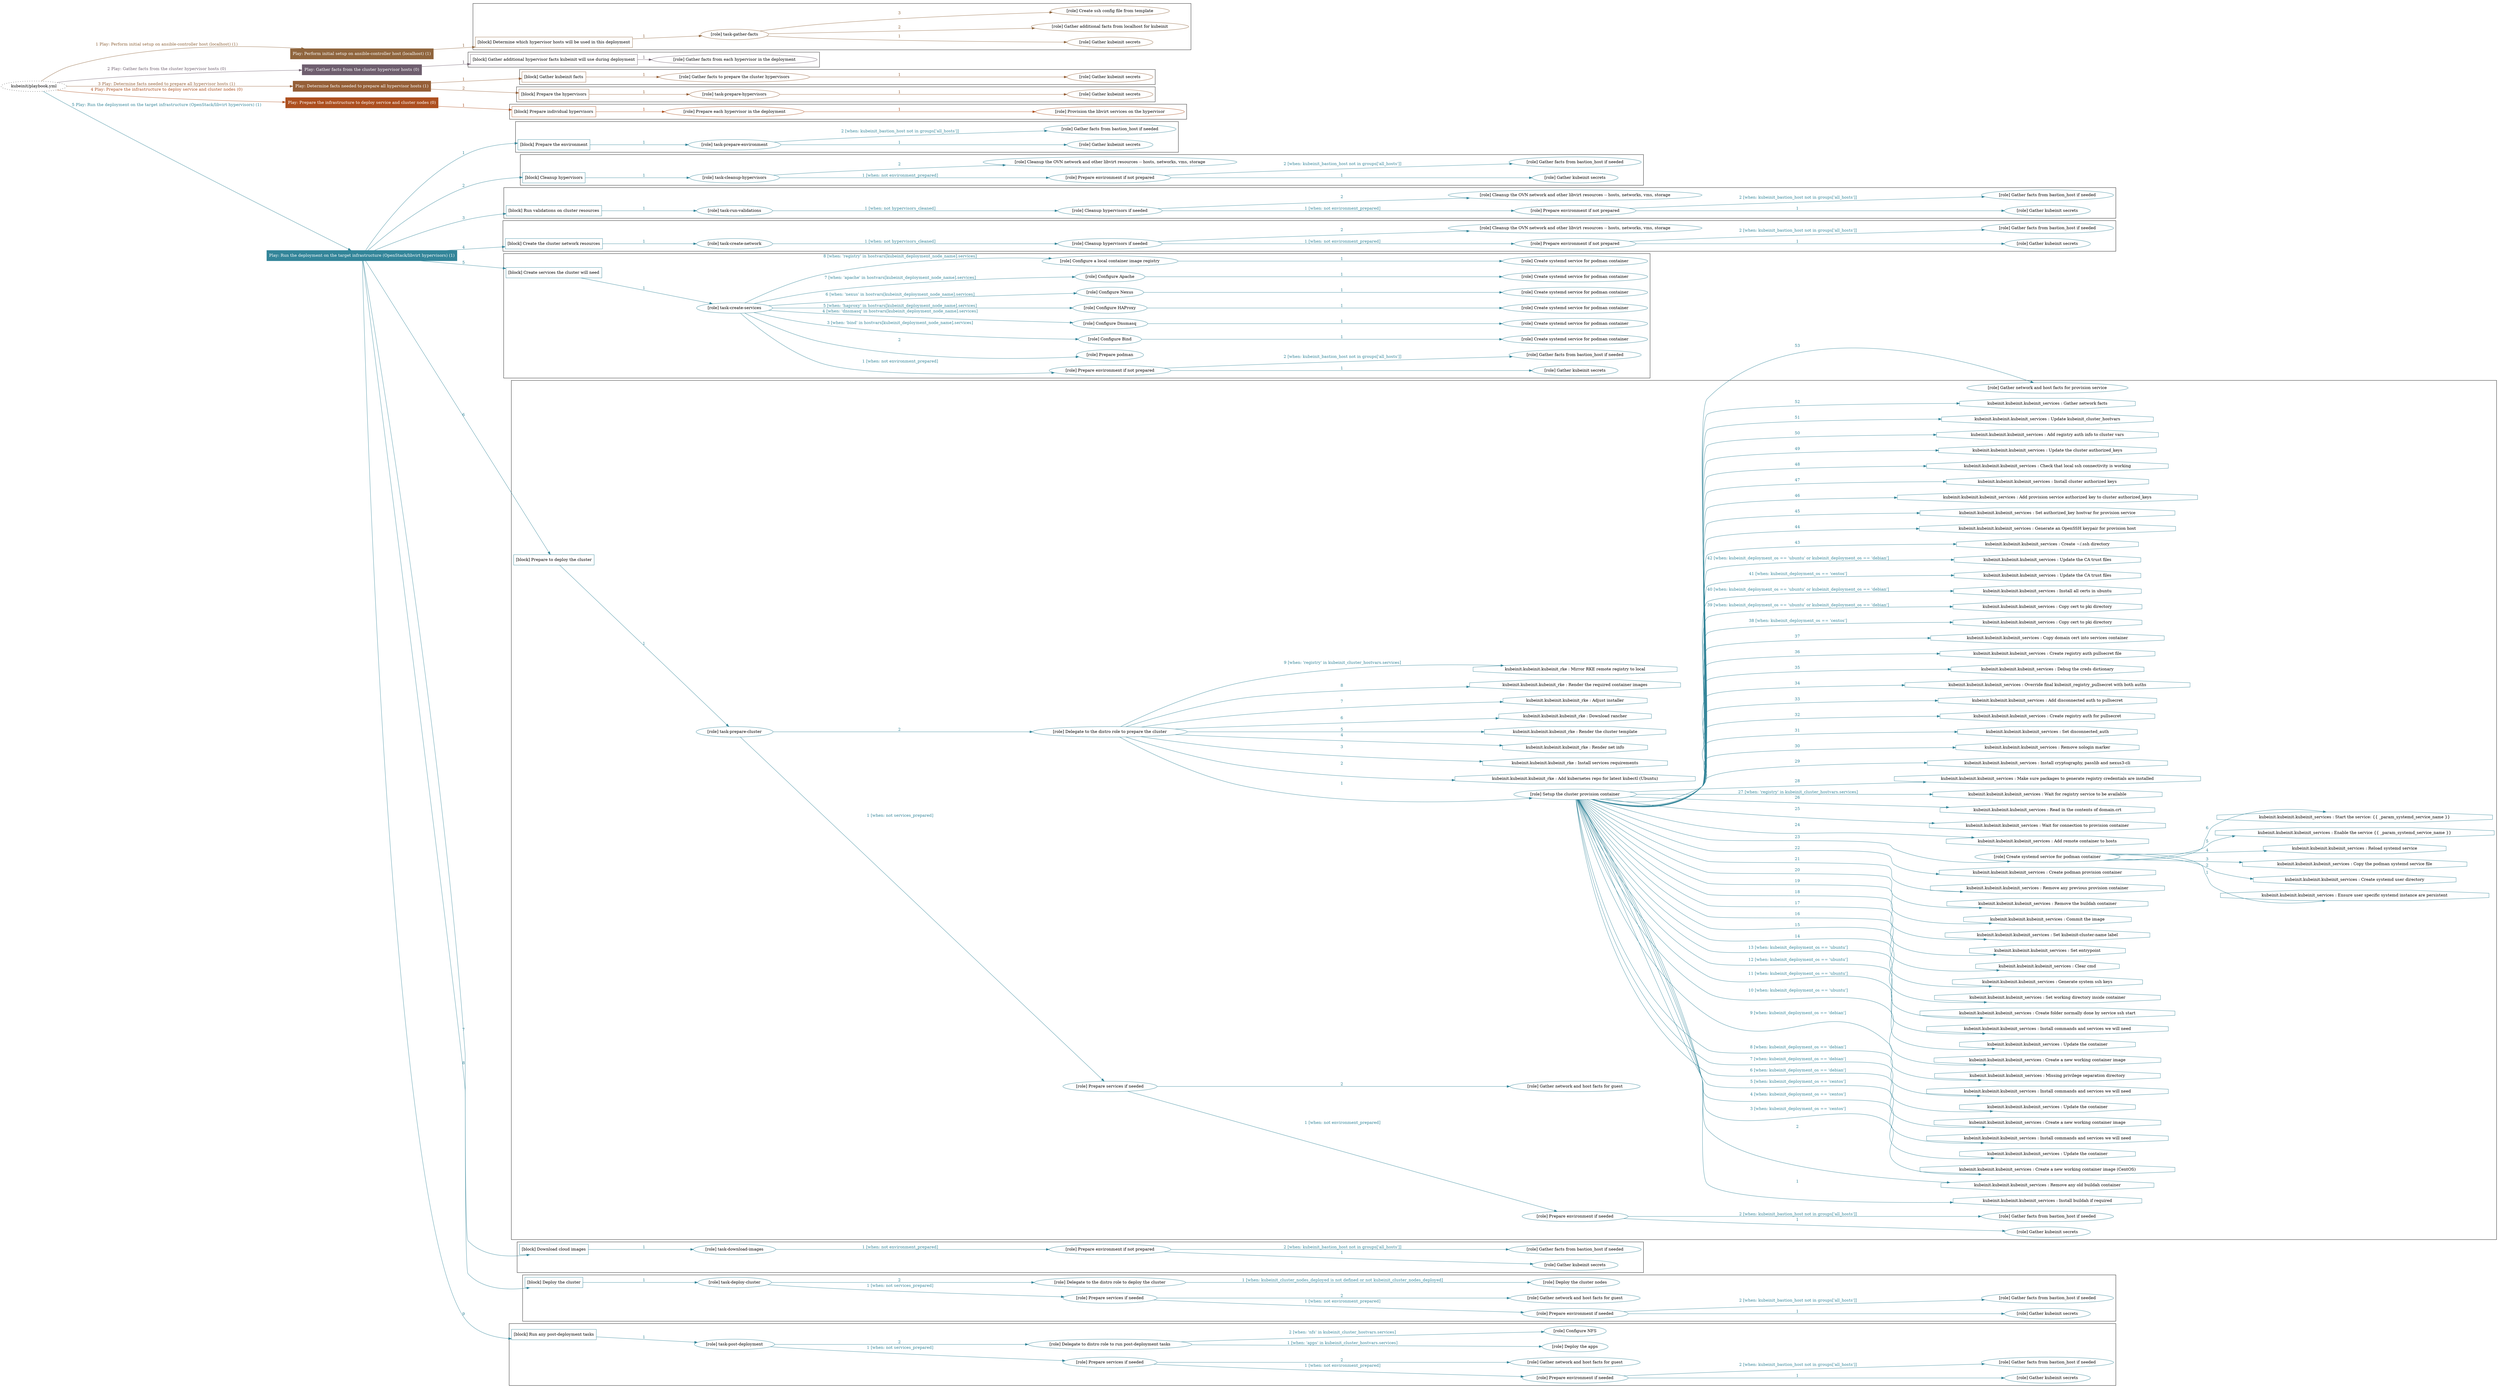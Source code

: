 digraph {
	graph [concentrate=true ordering=in rankdir=LR ratio=fill]
	edge [esep=5 sep=10]
	"kubeinit/playbook.yml" [URL="/home/runner/work/kubeinit/kubeinit/kubeinit/playbook.yml" id=playbook_d1ceee4e style=dotted]
	"kubeinit/playbook.yml" -> play_2d835980 [label="1 Play: Perform initial setup on ansible-controller host (localhost) (1)" color="#8f653d" fontcolor="#8f653d" id=edge_play_2d835980 labeltooltip="1 Play: Perform initial setup on ansible-controller host (localhost) (1)" tooltip="1 Play: Perform initial setup on ansible-controller host (localhost) (1)"]
	subgraph "Play: Perform initial setup on ansible-controller host (localhost) (1)" {
		play_2d835980 [label="Play: Perform initial setup on ansible-controller host (localhost) (1)" URL="/home/runner/work/kubeinit/kubeinit/kubeinit/playbook.yml" color="#8f653d" fontcolor="#ffffff" id=play_2d835980 shape=box style=filled tooltip=localhost]
		play_2d835980 -> block_9f6c4404 [label=1 color="#8f653d" fontcolor="#8f653d" id=edge_block_9f6c4404 labeltooltip=1 tooltip=1]
		subgraph cluster_block_9f6c4404 {
			block_9f6c4404 [label="[block] Determine which hypervisor hosts will be used in this deployment" URL="/home/runner/work/kubeinit/kubeinit/kubeinit/playbook.yml" color="#8f653d" id=block_9f6c4404 labeltooltip="Determine which hypervisor hosts will be used in this deployment" shape=box tooltip="Determine which hypervisor hosts will be used in this deployment"]
			block_9f6c4404 -> role_73f0939c [label="1 " color="#8f653d" fontcolor="#8f653d" id=edge_role_73f0939c labeltooltip="1 " tooltip="1 "]
			subgraph "task-gather-facts" {
				role_73f0939c [label="[role] task-gather-facts" URL="/home/runner/work/kubeinit/kubeinit/kubeinit/playbook.yml" color="#8f653d" id=role_73f0939c tooltip="task-gather-facts"]
				role_73f0939c -> role_a2e0172b [label="1 " color="#8f653d" fontcolor="#8f653d" id=edge_role_a2e0172b labeltooltip="1 " tooltip="1 "]
				subgraph "Gather kubeinit secrets" {
					role_a2e0172b [label="[role] Gather kubeinit secrets" URL="/home/runner/.ansible/collections/ansible_collections/kubeinit/kubeinit/roles/kubeinit_prepare/tasks/build_hypervisors_group.yml" color="#8f653d" id=role_a2e0172b tooltip="Gather kubeinit secrets"]
				}
				role_73f0939c -> role_7a23aab0 [label="2 " color="#8f653d" fontcolor="#8f653d" id=edge_role_7a23aab0 labeltooltip="2 " tooltip="2 "]
				subgraph "Gather additional facts from localhost for kubeinit" {
					role_7a23aab0 [label="[role] Gather additional facts from localhost for kubeinit" URL="/home/runner/.ansible/collections/ansible_collections/kubeinit/kubeinit/roles/kubeinit_prepare/tasks/build_hypervisors_group.yml" color="#8f653d" id=role_7a23aab0 tooltip="Gather additional facts from localhost for kubeinit"]
				}
				role_73f0939c -> role_5ac239d3 [label="3 " color="#8f653d" fontcolor="#8f653d" id=edge_role_5ac239d3 labeltooltip="3 " tooltip="3 "]
				subgraph "Create ssh config file from template" {
					role_5ac239d3 [label="[role] Create ssh config file from template" URL="/home/runner/.ansible/collections/ansible_collections/kubeinit/kubeinit/roles/kubeinit_prepare/tasks/build_hypervisors_group.yml" color="#8f653d" id=role_5ac239d3 tooltip="Create ssh config file from template"]
				}
			}
		}
	}
	"kubeinit/playbook.yml" -> play_994db6fd [label="2 Play: Gather facts from the cluster hypervisor hosts (0)" color="#6e5e6e" fontcolor="#6e5e6e" id=edge_play_994db6fd labeltooltip="2 Play: Gather facts from the cluster hypervisor hosts (0)" tooltip="2 Play: Gather facts from the cluster hypervisor hosts (0)"]
	subgraph "Play: Gather facts from the cluster hypervisor hosts (0)" {
		play_994db6fd [label="Play: Gather facts from the cluster hypervisor hosts (0)" URL="/home/runner/work/kubeinit/kubeinit/kubeinit/playbook.yml" color="#6e5e6e" fontcolor="#ffffff" id=play_994db6fd shape=box style=filled tooltip="Play: Gather facts from the cluster hypervisor hosts (0)"]
		play_994db6fd -> block_80f90933 [label=1 color="#6e5e6e" fontcolor="#6e5e6e" id=edge_block_80f90933 labeltooltip=1 tooltip=1]
		subgraph cluster_block_80f90933 {
			block_80f90933 [label="[block] Gather additional hypervisor facts kubeinit will use during deployment" URL="/home/runner/work/kubeinit/kubeinit/kubeinit/playbook.yml" color="#6e5e6e" id=block_80f90933 labeltooltip="Gather additional hypervisor facts kubeinit will use during deployment" shape=box tooltip="Gather additional hypervisor facts kubeinit will use during deployment"]
			block_80f90933 -> role_b86b460d [label="1 " color="#6e5e6e" fontcolor="#6e5e6e" id=edge_role_b86b460d labeltooltip="1 " tooltip="1 "]
			subgraph "Gather facts from each hypervisor in the deployment" {
				role_b86b460d [label="[role] Gather facts from each hypervisor in the deployment" URL="/home/runner/work/kubeinit/kubeinit/kubeinit/playbook.yml" color="#6e5e6e" id=role_b86b460d tooltip="Gather facts from each hypervisor in the deployment"]
			}
		}
	}
	"kubeinit/playbook.yml" -> play_ac75be22 [label="3 Play: Determine facts needed to prepare all hypervisor hosts (1)" color="#955f37" fontcolor="#955f37" id=edge_play_ac75be22 labeltooltip="3 Play: Determine facts needed to prepare all hypervisor hosts (1)" tooltip="3 Play: Determine facts needed to prepare all hypervisor hosts (1)"]
	subgraph "Play: Determine facts needed to prepare all hypervisor hosts (1)" {
		play_ac75be22 [label="Play: Determine facts needed to prepare all hypervisor hosts (1)" URL="/home/runner/work/kubeinit/kubeinit/kubeinit/playbook.yml" color="#955f37" fontcolor="#ffffff" id=play_ac75be22 shape=box style=filled tooltip=localhost]
		play_ac75be22 -> block_632f1c60 [label=1 color="#955f37" fontcolor="#955f37" id=edge_block_632f1c60 labeltooltip=1 tooltip=1]
		subgraph cluster_block_632f1c60 {
			block_632f1c60 [label="[block] Gather kubeinit facts" URL="/home/runner/work/kubeinit/kubeinit/kubeinit/playbook.yml" color="#955f37" id=block_632f1c60 labeltooltip="Gather kubeinit facts" shape=box tooltip="Gather kubeinit facts"]
			block_632f1c60 -> role_3a02b613 [label="1 " color="#955f37" fontcolor="#955f37" id=edge_role_3a02b613 labeltooltip="1 " tooltip="1 "]
			subgraph "Gather facts to prepare the cluster hypervisors" {
				role_3a02b613 [label="[role] Gather facts to prepare the cluster hypervisors" URL="/home/runner/work/kubeinit/kubeinit/kubeinit/playbook.yml" color="#955f37" id=role_3a02b613 tooltip="Gather facts to prepare the cluster hypervisors"]
				role_3a02b613 -> role_066f7fba [label="1 " color="#955f37" fontcolor="#955f37" id=edge_role_066f7fba labeltooltip="1 " tooltip="1 "]
				subgraph "Gather kubeinit secrets" {
					role_066f7fba [label="[role] Gather kubeinit secrets" URL="/home/runner/.ansible/collections/ansible_collections/kubeinit/kubeinit/roles/kubeinit_prepare/tasks/gather_kubeinit_facts.yml" color="#955f37" id=role_066f7fba tooltip="Gather kubeinit secrets"]
				}
			}
		}
		play_ac75be22 -> block_df56fad4 [label=2 color="#955f37" fontcolor="#955f37" id=edge_block_df56fad4 labeltooltip=2 tooltip=2]
		subgraph cluster_block_df56fad4 {
			block_df56fad4 [label="[block] Prepare the hypervisors" URL="/home/runner/work/kubeinit/kubeinit/kubeinit/playbook.yml" color="#955f37" id=block_df56fad4 labeltooltip="Prepare the hypervisors" shape=box tooltip="Prepare the hypervisors"]
			block_df56fad4 -> role_301a8503 [label="1 " color="#955f37" fontcolor="#955f37" id=edge_role_301a8503 labeltooltip="1 " tooltip="1 "]
			subgraph "task-prepare-hypervisors" {
				role_301a8503 [label="[role] task-prepare-hypervisors" URL="/home/runner/work/kubeinit/kubeinit/kubeinit/playbook.yml" color="#955f37" id=role_301a8503 tooltip="task-prepare-hypervisors"]
				role_301a8503 -> role_1494c0da [label="1 " color="#955f37" fontcolor="#955f37" id=edge_role_1494c0da labeltooltip="1 " tooltip="1 "]
				subgraph "Gather kubeinit secrets" {
					role_1494c0da [label="[role] Gather kubeinit secrets" URL="/home/runner/.ansible/collections/ansible_collections/kubeinit/kubeinit/roles/kubeinit_prepare/tasks/gather_kubeinit_facts.yml" color="#955f37" id=role_1494c0da tooltip="Gather kubeinit secrets"]
				}
			}
		}
	}
	"kubeinit/playbook.yml" -> play_e59c5601 [label="4 Play: Prepare the infrastructure to deploy service and cluster nodes (0)" color="#ad4f1f" fontcolor="#ad4f1f" id=edge_play_e59c5601 labeltooltip="4 Play: Prepare the infrastructure to deploy service and cluster nodes (0)" tooltip="4 Play: Prepare the infrastructure to deploy service and cluster nodes (0)"]
	subgraph "Play: Prepare the infrastructure to deploy service and cluster nodes (0)" {
		play_e59c5601 [label="Play: Prepare the infrastructure to deploy service and cluster nodes (0)" URL="/home/runner/work/kubeinit/kubeinit/kubeinit/playbook.yml" color="#ad4f1f" fontcolor="#ffffff" id=play_e59c5601 shape=box style=filled tooltip="Play: Prepare the infrastructure to deploy service and cluster nodes (0)"]
		play_e59c5601 -> block_9294dfaa [label=1 color="#ad4f1f" fontcolor="#ad4f1f" id=edge_block_9294dfaa labeltooltip=1 tooltip=1]
		subgraph cluster_block_9294dfaa {
			block_9294dfaa [label="[block] Prepare individual hypervisors" URL="/home/runner/work/kubeinit/kubeinit/kubeinit/playbook.yml" color="#ad4f1f" id=block_9294dfaa labeltooltip="Prepare individual hypervisors" shape=box tooltip="Prepare individual hypervisors"]
			block_9294dfaa -> role_1049192c [label="1 " color="#ad4f1f" fontcolor="#ad4f1f" id=edge_role_1049192c labeltooltip="1 " tooltip="1 "]
			subgraph "Prepare each hypervisor in the deployment" {
				role_1049192c [label="[role] Prepare each hypervisor in the deployment" URL="/home/runner/work/kubeinit/kubeinit/kubeinit/playbook.yml" color="#ad4f1f" id=role_1049192c tooltip="Prepare each hypervisor in the deployment"]
				role_1049192c -> role_3e101120 [label="1 " color="#ad4f1f" fontcolor="#ad4f1f" id=edge_role_3e101120 labeltooltip="1 " tooltip="1 "]
				subgraph "Provision the libvirt services on the hypervisor" {
					role_3e101120 [label="[role] Provision the libvirt services on the hypervisor" URL="/home/runner/.ansible/collections/ansible_collections/kubeinit/kubeinit/roles/kubeinit_prepare/tasks/prepare_hypervisor.yml" color="#ad4f1f" id=role_3e101120 tooltip="Provision the libvirt services on the hypervisor"]
				}
			}
		}
	}
	"kubeinit/playbook.yml" -> play_5527c17a [label="5 Play: Run the deployment on the target infrastructure (OpenStack/libvirt hypervisors) (1)" color="#338599" fontcolor="#338599" id=edge_play_5527c17a labeltooltip="5 Play: Run the deployment on the target infrastructure (OpenStack/libvirt hypervisors) (1)" tooltip="5 Play: Run the deployment on the target infrastructure (OpenStack/libvirt hypervisors) (1)"]
	subgraph "Play: Run the deployment on the target infrastructure (OpenStack/libvirt hypervisors) (1)" {
		play_5527c17a [label="Play: Run the deployment on the target infrastructure (OpenStack/libvirt hypervisors) (1)" URL="/home/runner/work/kubeinit/kubeinit/kubeinit/playbook.yml" color="#338599" fontcolor="#ffffff" id=play_5527c17a shape=box style=filled tooltip=localhost]
		play_5527c17a -> block_32c5dcc5 [label=1 color="#338599" fontcolor="#338599" id=edge_block_32c5dcc5 labeltooltip=1 tooltip=1]
		subgraph cluster_block_32c5dcc5 {
			block_32c5dcc5 [label="[block] Prepare the environment" URL="/home/runner/work/kubeinit/kubeinit/kubeinit/playbook.yml" color="#338599" id=block_32c5dcc5 labeltooltip="Prepare the environment" shape=box tooltip="Prepare the environment"]
			block_32c5dcc5 -> role_ba9df356 [label="1 " color="#338599" fontcolor="#338599" id=edge_role_ba9df356 labeltooltip="1 " tooltip="1 "]
			subgraph "task-prepare-environment" {
				role_ba9df356 [label="[role] task-prepare-environment" URL="/home/runner/work/kubeinit/kubeinit/kubeinit/playbook.yml" color="#338599" id=role_ba9df356 tooltip="task-prepare-environment"]
				role_ba9df356 -> role_1821b226 [label="1 " color="#338599" fontcolor="#338599" id=edge_role_1821b226 labeltooltip="1 " tooltip="1 "]
				subgraph "Gather kubeinit secrets" {
					role_1821b226 [label="[role] Gather kubeinit secrets" URL="/home/runner/.ansible/collections/ansible_collections/kubeinit/kubeinit/roles/kubeinit_prepare/tasks/gather_kubeinit_facts.yml" color="#338599" id=role_1821b226 tooltip="Gather kubeinit secrets"]
				}
				role_ba9df356 -> role_bc5e6cd5 [label="2 [when: kubeinit_bastion_host not in groups['all_hosts']]" color="#338599" fontcolor="#338599" id=edge_role_bc5e6cd5 labeltooltip="2 [when: kubeinit_bastion_host not in groups['all_hosts']]" tooltip="2 [when: kubeinit_bastion_host not in groups['all_hosts']]"]
				subgraph "Gather facts from bastion_host if needed" {
					role_bc5e6cd5 [label="[role] Gather facts from bastion_host if needed" URL="/home/runner/.ansible/collections/ansible_collections/kubeinit/kubeinit/roles/kubeinit_prepare/tasks/main.yml" color="#338599" id=role_bc5e6cd5 tooltip="Gather facts from bastion_host if needed"]
				}
			}
		}
		play_5527c17a -> block_dc68cafc [label=2 color="#338599" fontcolor="#338599" id=edge_block_dc68cafc labeltooltip=2 tooltip=2]
		subgraph cluster_block_dc68cafc {
			block_dc68cafc [label="[block] Cleanup hypervisors" URL="/home/runner/work/kubeinit/kubeinit/kubeinit/playbook.yml" color="#338599" id=block_dc68cafc labeltooltip="Cleanup hypervisors" shape=box tooltip="Cleanup hypervisors"]
			block_dc68cafc -> role_130dcf8d [label="1 " color="#338599" fontcolor="#338599" id=edge_role_130dcf8d labeltooltip="1 " tooltip="1 "]
			subgraph "task-cleanup-hypervisors" {
				role_130dcf8d [label="[role] task-cleanup-hypervisors" URL="/home/runner/work/kubeinit/kubeinit/kubeinit/playbook.yml" color="#338599" id=role_130dcf8d tooltip="task-cleanup-hypervisors"]
				role_130dcf8d -> role_72ef0be2 [label="1 [when: not environment_prepared]" color="#338599" fontcolor="#338599" id=edge_role_72ef0be2 labeltooltip="1 [when: not environment_prepared]" tooltip="1 [when: not environment_prepared]"]
				subgraph "Prepare environment if not prepared" {
					role_72ef0be2 [label="[role] Prepare environment if not prepared" URL="/home/runner/.ansible/collections/ansible_collections/kubeinit/kubeinit/roles/kubeinit_libvirt/tasks/cleanup_hypervisors.yml" color="#338599" id=role_72ef0be2 tooltip="Prepare environment if not prepared"]
					role_72ef0be2 -> role_43cae2c1 [label="1 " color="#338599" fontcolor="#338599" id=edge_role_43cae2c1 labeltooltip="1 " tooltip="1 "]
					subgraph "Gather kubeinit secrets" {
						role_43cae2c1 [label="[role] Gather kubeinit secrets" URL="/home/runner/.ansible/collections/ansible_collections/kubeinit/kubeinit/roles/kubeinit_prepare/tasks/gather_kubeinit_facts.yml" color="#338599" id=role_43cae2c1 tooltip="Gather kubeinit secrets"]
					}
					role_72ef0be2 -> role_9e5b8d70 [label="2 [when: kubeinit_bastion_host not in groups['all_hosts']]" color="#338599" fontcolor="#338599" id=edge_role_9e5b8d70 labeltooltip="2 [when: kubeinit_bastion_host not in groups['all_hosts']]" tooltip="2 [when: kubeinit_bastion_host not in groups['all_hosts']]"]
					subgraph "Gather facts from bastion_host if needed" {
						role_9e5b8d70 [label="[role] Gather facts from bastion_host if needed" URL="/home/runner/.ansible/collections/ansible_collections/kubeinit/kubeinit/roles/kubeinit_prepare/tasks/main.yml" color="#338599" id=role_9e5b8d70 tooltip="Gather facts from bastion_host if needed"]
					}
				}
				role_130dcf8d -> role_7589cdf8 [label="2 " color="#338599" fontcolor="#338599" id=edge_role_7589cdf8 labeltooltip="2 " tooltip="2 "]
				subgraph "Cleanup the OVN network and other libvirt resources -- hosts, networks, vms, storage" {
					role_7589cdf8 [label="[role] Cleanup the OVN network and other libvirt resources -- hosts, networks, vms, storage" URL="/home/runner/.ansible/collections/ansible_collections/kubeinit/kubeinit/roles/kubeinit_libvirt/tasks/cleanup_hypervisors.yml" color="#338599" id=role_7589cdf8 tooltip="Cleanup the OVN network and other libvirt resources -- hosts, networks, vms, storage"]
				}
			}
		}
		play_5527c17a -> block_6d31547a [label=3 color="#338599" fontcolor="#338599" id=edge_block_6d31547a labeltooltip=3 tooltip=3]
		subgraph cluster_block_6d31547a {
			block_6d31547a [label="[block] Run validations on cluster resources" URL="/home/runner/work/kubeinit/kubeinit/kubeinit/playbook.yml" color="#338599" id=block_6d31547a labeltooltip="Run validations on cluster resources" shape=box tooltip="Run validations on cluster resources"]
			block_6d31547a -> role_96835ce1 [label="1 " color="#338599" fontcolor="#338599" id=edge_role_96835ce1 labeltooltip="1 " tooltip="1 "]
			subgraph "task-run-validations" {
				role_96835ce1 [label="[role] task-run-validations" URL="/home/runner/work/kubeinit/kubeinit/kubeinit/playbook.yml" color="#338599" id=role_96835ce1 tooltip="task-run-validations"]
				role_96835ce1 -> role_d5448660 [label="1 [when: not hypervisors_cleaned]" color="#338599" fontcolor="#338599" id=edge_role_d5448660 labeltooltip="1 [when: not hypervisors_cleaned]" tooltip="1 [when: not hypervisors_cleaned]"]
				subgraph "Cleanup hypervisors if needed" {
					role_d5448660 [label="[role] Cleanup hypervisors if needed" URL="/home/runner/.ansible/collections/ansible_collections/kubeinit/kubeinit/roles/kubeinit_validations/tasks/main.yml" color="#338599" id=role_d5448660 tooltip="Cleanup hypervisors if needed"]
					role_d5448660 -> role_213a691d [label="1 [when: not environment_prepared]" color="#338599" fontcolor="#338599" id=edge_role_213a691d labeltooltip="1 [when: not environment_prepared]" tooltip="1 [when: not environment_prepared]"]
					subgraph "Prepare environment if not prepared" {
						role_213a691d [label="[role] Prepare environment if not prepared" URL="/home/runner/.ansible/collections/ansible_collections/kubeinit/kubeinit/roles/kubeinit_libvirt/tasks/cleanup_hypervisors.yml" color="#338599" id=role_213a691d tooltip="Prepare environment if not prepared"]
						role_213a691d -> role_f2b2fc08 [label="1 " color="#338599" fontcolor="#338599" id=edge_role_f2b2fc08 labeltooltip="1 " tooltip="1 "]
						subgraph "Gather kubeinit secrets" {
							role_f2b2fc08 [label="[role] Gather kubeinit secrets" URL="/home/runner/.ansible/collections/ansible_collections/kubeinit/kubeinit/roles/kubeinit_prepare/tasks/gather_kubeinit_facts.yml" color="#338599" id=role_f2b2fc08 tooltip="Gather kubeinit secrets"]
						}
						role_213a691d -> role_2d7d60f3 [label="2 [when: kubeinit_bastion_host not in groups['all_hosts']]" color="#338599" fontcolor="#338599" id=edge_role_2d7d60f3 labeltooltip="2 [when: kubeinit_bastion_host not in groups['all_hosts']]" tooltip="2 [when: kubeinit_bastion_host not in groups['all_hosts']]"]
						subgraph "Gather facts from bastion_host if needed" {
							role_2d7d60f3 [label="[role] Gather facts from bastion_host if needed" URL="/home/runner/.ansible/collections/ansible_collections/kubeinit/kubeinit/roles/kubeinit_prepare/tasks/main.yml" color="#338599" id=role_2d7d60f3 tooltip="Gather facts from bastion_host if needed"]
						}
					}
					role_d5448660 -> role_e6bca14c [label="2 " color="#338599" fontcolor="#338599" id=edge_role_e6bca14c labeltooltip="2 " tooltip="2 "]
					subgraph "Cleanup the OVN network and other libvirt resources -- hosts, networks, vms, storage" {
						role_e6bca14c [label="[role] Cleanup the OVN network and other libvirt resources -- hosts, networks, vms, storage" URL="/home/runner/.ansible/collections/ansible_collections/kubeinit/kubeinit/roles/kubeinit_libvirt/tasks/cleanup_hypervisors.yml" color="#338599" id=role_e6bca14c tooltip="Cleanup the OVN network and other libvirt resources -- hosts, networks, vms, storage"]
					}
				}
			}
		}
		play_5527c17a -> block_8c01c1df [label=4 color="#338599" fontcolor="#338599" id=edge_block_8c01c1df labeltooltip=4 tooltip=4]
		subgraph cluster_block_8c01c1df {
			block_8c01c1df [label="[block] Create the cluster network resources" URL="/home/runner/work/kubeinit/kubeinit/kubeinit/playbook.yml" color="#338599" id=block_8c01c1df labeltooltip="Create the cluster network resources" shape=box tooltip="Create the cluster network resources"]
			block_8c01c1df -> role_d5785a1f [label="1 " color="#338599" fontcolor="#338599" id=edge_role_d5785a1f labeltooltip="1 " tooltip="1 "]
			subgraph "task-create-network" {
				role_d5785a1f [label="[role] task-create-network" URL="/home/runner/work/kubeinit/kubeinit/kubeinit/playbook.yml" color="#338599" id=role_d5785a1f tooltip="task-create-network"]
				role_d5785a1f -> role_b9f9f468 [label="1 [when: not hypervisors_cleaned]" color="#338599" fontcolor="#338599" id=edge_role_b9f9f468 labeltooltip="1 [when: not hypervisors_cleaned]" tooltip="1 [when: not hypervisors_cleaned]"]
				subgraph "Cleanup hypervisors if needed" {
					role_b9f9f468 [label="[role] Cleanup hypervisors if needed" URL="/home/runner/.ansible/collections/ansible_collections/kubeinit/kubeinit/roles/kubeinit_libvirt/tasks/create_network.yml" color="#338599" id=role_b9f9f468 tooltip="Cleanup hypervisors if needed"]
					role_b9f9f468 -> role_f6f92236 [label="1 [when: not environment_prepared]" color="#338599" fontcolor="#338599" id=edge_role_f6f92236 labeltooltip="1 [when: not environment_prepared]" tooltip="1 [when: not environment_prepared]"]
					subgraph "Prepare environment if not prepared" {
						role_f6f92236 [label="[role] Prepare environment if not prepared" URL="/home/runner/.ansible/collections/ansible_collections/kubeinit/kubeinit/roles/kubeinit_libvirt/tasks/cleanup_hypervisors.yml" color="#338599" id=role_f6f92236 tooltip="Prepare environment if not prepared"]
						role_f6f92236 -> role_cf9cfa70 [label="1 " color="#338599" fontcolor="#338599" id=edge_role_cf9cfa70 labeltooltip="1 " tooltip="1 "]
						subgraph "Gather kubeinit secrets" {
							role_cf9cfa70 [label="[role] Gather kubeinit secrets" URL="/home/runner/.ansible/collections/ansible_collections/kubeinit/kubeinit/roles/kubeinit_prepare/tasks/gather_kubeinit_facts.yml" color="#338599" id=role_cf9cfa70 tooltip="Gather kubeinit secrets"]
						}
						role_f6f92236 -> role_afeb4046 [label="2 [when: kubeinit_bastion_host not in groups['all_hosts']]" color="#338599" fontcolor="#338599" id=edge_role_afeb4046 labeltooltip="2 [when: kubeinit_bastion_host not in groups['all_hosts']]" tooltip="2 [when: kubeinit_bastion_host not in groups['all_hosts']]"]
						subgraph "Gather facts from bastion_host if needed" {
							role_afeb4046 [label="[role] Gather facts from bastion_host if needed" URL="/home/runner/.ansible/collections/ansible_collections/kubeinit/kubeinit/roles/kubeinit_prepare/tasks/main.yml" color="#338599" id=role_afeb4046 tooltip="Gather facts from bastion_host if needed"]
						}
					}
					role_b9f9f468 -> role_2fb5c1e2 [label="2 " color="#338599" fontcolor="#338599" id=edge_role_2fb5c1e2 labeltooltip="2 " tooltip="2 "]
					subgraph "Cleanup the OVN network and other libvirt resources -- hosts, networks, vms, storage" {
						role_2fb5c1e2 [label="[role] Cleanup the OVN network and other libvirt resources -- hosts, networks, vms, storage" URL="/home/runner/.ansible/collections/ansible_collections/kubeinit/kubeinit/roles/kubeinit_libvirt/tasks/cleanup_hypervisors.yml" color="#338599" id=role_2fb5c1e2 tooltip="Cleanup the OVN network and other libvirt resources -- hosts, networks, vms, storage"]
					}
				}
			}
		}
		play_5527c17a -> block_86e1ef49 [label=5 color="#338599" fontcolor="#338599" id=edge_block_86e1ef49 labeltooltip=5 tooltip=5]
		subgraph cluster_block_86e1ef49 {
			block_86e1ef49 [label="[block] Create services the cluster will need" URL="/home/runner/work/kubeinit/kubeinit/kubeinit/playbook.yml" color="#338599" id=block_86e1ef49 labeltooltip="Create services the cluster will need" shape=box tooltip="Create services the cluster will need"]
			block_86e1ef49 -> role_0569d875 [label="1 " color="#338599" fontcolor="#338599" id=edge_role_0569d875 labeltooltip="1 " tooltip="1 "]
			subgraph "task-create-services" {
				role_0569d875 [label="[role] task-create-services" URL="/home/runner/work/kubeinit/kubeinit/kubeinit/playbook.yml" color="#338599" id=role_0569d875 tooltip="task-create-services"]
				role_0569d875 -> role_401406e5 [label="1 [when: not environment_prepared]" color="#338599" fontcolor="#338599" id=edge_role_401406e5 labeltooltip="1 [when: not environment_prepared]" tooltip="1 [when: not environment_prepared]"]
				subgraph "Prepare environment if not prepared" {
					role_401406e5 [label="[role] Prepare environment if not prepared" URL="/home/runner/.ansible/collections/ansible_collections/kubeinit/kubeinit/roles/kubeinit_services/tasks/main.yml" color="#338599" id=role_401406e5 tooltip="Prepare environment if not prepared"]
					role_401406e5 -> role_94f259ab [label="1 " color="#338599" fontcolor="#338599" id=edge_role_94f259ab labeltooltip="1 " tooltip="1 "]
					subgraph "Gather kubeinit secrets" {
						role_94f259ab [label="[role] Gather kubeinit secrets" URL="/home/runner/.ansible/collections/ansible_collections/kubeinit/kubeinit/roles/kubeinit_prepare/tasks/gather_kubeinit_facts.yml" color="#338599" id=role_94f259ab tooltip="Gather kubeinit secrets"]
					}
					role_401406e5 -> role_8853cc13 [label="2 [when: kubeinit_bastion_host not in groups['all_hosts']]" color="#338599" fontcolor="#338599" id=edge_role_8853cc13 labeltooltip="2 [when: kubeinit_bastion_host not in groups['all_hosts']]" tooltip="2 [when: kubeinit_bastion_host not in groups['all_hosts']]"]
					subgraph "Gather facts from bastion_host if needed" {
						role_8853cc13 [label="[role] Gather facts from bastion_host if needed" URL="/home/runner/.ansible/collections/ansible_collections/kubeinit/kubeinit/roles/kubeinit_prepare/tasks/main.yml" color="#338599" id=role_8853cc13 tooltip="Gather facts from bastion_host if needed"]
					}
				}
				role_0569d875 -> role_3c7a4b20 [label="2 " color="#338599" fontcolor="#338599" id=edge_role_3c7a4b20 labeltooltip="2 " tooltip="2 "]
				subgraph "Prepare podman" {
					role_3c7a4b20 [label="[role] Prepare podman" URL="/home/runner/.ansible/collections/ansible_collections/kubeinit/kubeinit/roles/kubeinit_services/tasks/00_create_service_pod.yml" color="#338599" id=role_3c7a4b20 tooltip="Prepare podman"]
				}
				role_0569d875 -> role_ff240476 [label="3 [when: 'bind' in hostvars[kubeinit_deployment_node_name].services]" color="#338599" fontcolor="#338599" id=edge_role_ff240476 labeltooltip="3 [when: 'bind' in hostvars[kubeinit_deployment_node_name].services]" tooltip="3 [when: 'bind' in hostvars[kubeinit_deployment_node_name].services]"]
				subgraph "Configure Bind" {
					role_ff240476 [label="[role] Configure Bind" URL="/home/runner/.ansible/collections/ansible_collections/kubeinit/kubeinit/roles/kubeinit_services/tasks/start_services_containers.yml" color="#338599" id=role_ff240476 tooltip="Configure Bind"]
					role_ff240476 -> role_a38aa6c4 [label="1 " color="#338599" fontcolor="#338599" id=edge_role_a38aa6c4 labeltooltip="1 " tooltip="1 "]
					subgraph "Create systemd service for podman container" {
						role_a38aa6c4 [label="[role] Create systemd service for podman container" URL="/home/runner/.ansible/collections/ansible_collections/kubeinit/kubeinit/roles/kubeinit_bind/tasks/main.yml" color="#338599" id=role_a38aa6c4 tooltip="Create systemd service for podman container"]
					}
				}
				role_0569d875 -> role_7423935c [label="4 [when: 'dnsmasq' in hostvars[kubeinit_deployment_node_name].services]" color="#338599" fontcolor="#338599" id=edge_role_7423935c labeltooltip="4 [when: 'dnsmasq' in hostvars[kubeinit_deployment_node_name].services]" tooltip="4 [when: 'dnsmasq' in hostvars[kubeinit_deployment_node_name].services]"]
				subgraph "Configure Dnsmasq" {
					role_7423935c [label="[role] Configure Dnsmasq" URL="/home/runner/.ansible/collections/ansible_collections/kubeinit/kubeinit/roles/kubeinit_services/tasks/start_services_containers.yml" color="#338599" id=role_7423935c tooltip="Configure Dnsmasq"]
					role_7423935c -> role_9c08c91f [label="1 " color="#338599" fontcolor="#338599" id=edge_role_9c08c91f labeltooltip="1 " tooltip="1 "]
					subgraph "Create systemd service for podman container" {
						role_9c08c91f [label="[role] Create systemd service for podman container" URL="/home/runner/.ansible/collections/ansible_collections/kubeinit/kubeinit/roles/kubeinit_dnsmasq/tasks/main.yml" color="#338599" id=role_9c08c91f tooltip="Create systemd service for podman container"]
					}
				}
				role_0569d875 -> role_5be25ef2 [label="5 [when: 'haproxy' in hostvars[kubeinit_deployment_node_name].services]" color="#338599" fontcolor="#338599" id=edge_role_5be25ef2 labeltooltip="5 [when: 'haproxy' in hostvars[kubeinit_deployment_node_name].services]" tooltip="5 [when: 'haproxy' in hostvars[kubeinit_deployment_node_name].services]"]
				subgraph "Configure HAProxy" {
					role_5be25ef2 [label="[role] Configure HAProxy" URL="/home/runner/.ansible/collections/ansible_collections/kubeinit/kubeinit/roles/kubeinit_services/tasks/start_services_containers.yml" color="#338599" id=role_5be25ef2 tooltip="Configure HAProxy"]
					role_5be25ef2 -> role_98823f86 [label="1 " color="#338599" fontcolor="#338599" id=edge_role_98823f86 labeltooltip="1 " tooltip="1 "]
					subgraph "Create systemd service for podman container" {
						role_98823f86 [label="[role] Create systemd service for podman container" URL="/home/runner/.ansible/collections/ansible_collections/kubeinit/kubeinit/roles/kubeinit_haproxy/tasks/main.yml" color="#338599" id=role_98823f86 tooltip="Create systemd service for podman container"]
					}
				}
				role_0569d875 -> role_49f7217b [label="6 [when: 'nexus' in hostvars[kubeinit_deployment_node_name].services]" color="#338599" fontcolor="#338599" id=edge_role_49f7217b labeltooltip="6 [when: 'nexus' in hostvars[kubeinit_deployment_node_name].services]" tooltip="6 [when: 'nexus' in hostvars[kubeinit_deployment_node_name].services]"]
				subgraph "Configure Nexus" {
					role_49f7217b [label="[role] Configure Nexus" URL="/home/runner/.ansible/collections/ansible_collections/kubeinit/kubeinit/roles/kubeinit_services/tasks/start_services_containers.yml" color="#338599" id=role_49f7217b tooltip="Configure Nexus"]
					role_49f7217b -> role_85f8bc3c [label="1 " color="#338599" fontcolor="#338599" id=edge_role_85f8bc3c labeltooltip="1 " tooltip="1 "]
					subgraph "Create systemd service for podman container" {
						role_85f8bc3c [label="[role] Create systemd service for podman container" URL="/home/runner/.ansible/collections/ansible_collections/kubeinit/kubeinit/roles/kubeinit_nexus/tasks/main.yml" color="#338599" id=role_85f8bc3c tooltip="Create systemd service for podman container"]
					}
				}
				role_0569d875 -> role_6f1ef8f3 [label="7 [when: 'apache' in hostvars[kubeinit_deployment_node_name].services]" color="#338599" fontcolor="#338599" id=edge_role_6f1ef8f3 labeltooltip="7 [when: 'apache' in hostvars[kubeinit_deployment_node_name].services]" tooltip="7 [when: 'apache' in hostvars[kubeinit_deployment_node_name].services]"]
				subgraph "Configure Apache" {
					role_6f1ef8f3 [label="[role] Configure Apache" URL="/home/runner/.ansible/collections/ansible_collections/kubeinit/kubeinit/roles/kubeinit_services/tasks/start_services_containers.yml" color="#338599" id=role_6f1ef8f3 tooltip="Configure Apache"]
					role_6f1ef8f3 -> role_b3f7da4b [label="1 " color="#338599" fontcolor="#338599" id=edge_role_b3f7da4b labeltooltip="1 " tooltip="1 "]
					subgraph "Create systemd service for podman container" {
						role_b3f7da4b [label="[role] Create systemd service for podman container" URL="/home/runner/.ansible/collections/ansible_collections/kubeinit/kubeinit/roles/kubeinit_apache/tasks/main.yml" color="#338599" id=role_b3f7da4b tooltip="Create systemd service for podman container"]
					}
				}
				role_0569d875 -> role_bcc004e1 [label="8 [when: 'registry' in hostvars[kubeinit_deployment_node_name].services]" color="#338599" fontcolor="#338599" id=edge_role_bcc004e1 labeltooltip="8 [when: 'registry' in hostvars[kubeinit_deployment_node_name].services]" tooltip="8 [when: 'registry' in hostvars[kubeinit_deployment_node_name].services]"]
				subgraph "Configure a local container image registry" {
					role_bcc004e1 [label="[role] Configure a local container image registry" URL="/home/runner/.ansible/collections/ansible_collections/kubeinit/kubeinit/roles/kubeinit_services/tasks/start_services_containers.yml" color="#338599" id=role_bcc004e1 tooltip="Configure a local container image registry"]
					role_bcc004e1 -> role_7e0a67f9 [label="1 " color="#338599" fontcolor="#338599" id=edge_role_7e0a67f9 labeltooltip="1 " tooltip="1 "]
					subgraph "Create systemd service for podman container" {
						role_7e0a67f9 [label="[role] Create systemd service for podman container" URL="/home/runner/.ansible/collections/ansible_collections/kubeinit/kubeinit/roles/kubeinit_registry/tasks/main.yml" color="#338599" id=role_7e0a67f9 tooltip="Create systemd service for podman container"]
					}
				}
			}
		}
		play_5527c17a -> block_5b0e5873 [label=6 color="#338599" fontcolor="#338599" id=edge_block_5b0e5873 labeltooltip=6 tooltip=6]
		subgraph cluster_block_5b0e5873 {
			block_5b0e5873 [label="[block] Prepare to deploy the cluster" URL="/home/runner/work/kubeinit/kubeinit/kubeinit/playbook.yml" color="#338599" id=block_5b0e5873 labeltooltip="Prepare to deploy the cluster" shape=box tooltip="Prepare to deploy the cluster"]
			block_5b0e5873 -> role_cb31f1a2 [label="1 " color="#338599" fontcolor="#338599" id=edge_role_cb31f1a2 labeltooltip="1 " tooltip="1 "]
			subgraph "task-prepare-cluster" {
				role_cb31f1a2 [label="[role] task-prepare-cluster" URL="/home/runner/work/kubeinit/kubeinit/kubeinit/playbook.yml" color="#338599" id=role_cb31f1a2 tooltip="task-prepare-cluster"]
				role_cb31f1a2 -> role_c44c4dc8 [label="1 [when: not services_prepared]" color="#338599" fontcolor="#338599" id=edge_role_c44c4dc8 labeltooltip="1 [when: not services_prepared]" tooltip="1 [when: not services_prepared]"]
				subgraph "Prepare services if needed" {
					role_c44c4dc8 [label="[role] Prepare services if needed" URL="/home/runner/.ansible/collections/ansible_collections/kubeinit/kubeinit/roles/kubeinit_prepare/tasks/prepare_cluster.yml" color="#338599" id=role_c44c4dc8 tooltip="Prepare services if needed"]
					role_c44c4dc8 -> role_5b2bf354 [label="1 [when: not environment_prepared]" color="#338599" fontcolor="#338599" id=edge_role_5b2bf354 labeltooltip="1 [when: not environment_prepared]" tooltip="1 [when: not environment_prepared]"]
					subgraph "Prepare environment if needed" {
						role_5b2bf354 [label="[role] Prepare environment if needed" URL="/home/runner/.ansible/collections/ansible_collections/kubeinit/kubeinit/roles/kubeinit_services/tasks/prepare_services.yml" color="#338599" id=role_5b2bf354 tooltip="Prepare environment if needed"]
						role_5b2bf354 -> role_a729e849 [label="1 " color="#338599" fontcolor="#338599" id=edge_role_a729e849 labeltooltip="1 " tooltip="1 "]
						subgraph "Gather kubeinit secrets" {
							role_a729e849 [label="[role] Gather kubeinit secrets" URL="/home/runner/.ansible/collections/ansible_collections/kubeinit/kubeinit/roles/kubeinit_prepare/tasks/gather_kubeinit_facts.yml" color="#338599" id=role_a729e849 tooltip="Gather kubeinit secrets"]
						}
						role_5b2bf354 -> role_496b4531 [label="2 [when: kubeinit_bastion_host not in groups['all_hosts']]" color="#338599" fontcolor="#338599" id=edge_role_496b4531 labeltooltip="2 [when: kubeinit_bastion_host not in groups['all_hosts']]" tooltip="2 [when: kubeinit_bastion_host not in groups['all_hosts']]"]
						subgraph "Gather facts from bastion_host if needed" {
							role_496b4531 [label="[role] Gather facts from bastion_host if needed" URL="/home/runner/.ansible/collections/ansible_collections/kubeinit/kubeinit/roles/kubeinit_prepare/tasks/main.yml" color="#338599" id=role_496b4531 tooltip="Gather facts from bastion_host if needed"]
						}
					}
					role_c44c4dc8 -> role_111ed6f8 [label="2 " color="#338599" fontcolor="#338599" id=edge_role_111ed6f8 labeltooltip="2 " tooltip="2 "]
					subgraph "Gather network and host facts for guest" {
						role_111ed6f8 [label="[role] Gather network and host facts for guest" URL="/home/runner/.ansible/collections/ansible_collections/kubeinit/kubeinit/roles/kubeinit_services/tasks/prepare_services.yml" color="#338599" id=role_111ed6f8 tooltip="Gather network and host facts for guest"]
					}
				}
				role_cb31f1a2 -> role_77965962 [label="2 " color="#338599" fontcolor="#338599" id=edge_role_77965962 labeltooltip="2 " tooltip="2 "]
				subgraph "Delegate to the distro role to prepare the cluster" {
					role_77965962 [label="[role] Delegate to the distro role to prepare the cluster" URL="/home/runner/.ansible/collections/ansible_collections/kubeinit/kubeinit/roles/kubeinit_prepare/tasks/prepare_cluster.yml" color="#338599" id=role_77965962 tooltip="Delegate to the distro role to prepare the cluster"]
					role_77965962 -> role_729d23f4 [label="1 " color="#338599" fontcolor="#338599" id=edge_role_729d23f4 labeltooltip="1 " tooltip="1 "]
					subgraph "Setup the cluster provision container" {
						role_729d23f4 [label="[role] Setup the cluster provision container" URL="/home/runner/.ansible/collections/ansible_collections/kubeinit/kubeinit/roles/kubeinit_rke/tasks/prepare_cluster.yml" color="#338599" id=role_729d23f4 tooltip="Setup the cluster provision container"]
						task_92a63310 [label="kubeinit.kubeinit.kubeinit_services : Install buildah if required" URL="/home/runner/.ansible/collections/ansible_collections/kubeinit/kubeinit/roles/kubeinit_services/tasks/create_provision_container.yml" color="#338599" id=task_92a63310 shape=octagon tooltip="kubeinit.kubeinit.kubeinit_services : Install buildah if required"]
						role_729d23f4 -> task_92a63310 [label="1 " color="#338599" fontcolor="#338599" id=edge_task_92a63310 labeltooltip="1 " tooltip="1 "]
						task_775723db [label="kubeinit.kubeinit.kubeinit_services : Remove any old buildah container" URL="/home/runner/.ansible/collections/ansible_collections/kubeinit/kubeinit/roles/kubeinit_services/tasks/create_provision_container.yml" color="#338599" id=task_775723db shape=octagon tooltip="kubeinit.kubeinit.kubeinit_services : Remove any old buildah container"]
						role_729d23f4 -> task_775723db [label="2 " color="#338599" fontcolor="#338599" id=edge_task_775723db labeltooltip="2 " tooltip="2 "]
						task_6bba8e61 [label="kubeinit.kubeinit.kubeinit_services : Create a new working container image (CentOS)" URL="/home/runner/.ansible/collections/ansible_collections/kubeinit/kubeinit/roles/kubeinit_services/tasks/create_provision_container.yml" color="#338599" id=task_6bba8e61 shape=octagon tooltip="kubeinit.kubeinit.kubeinit_services : Create a new working container image (CentOS)"]
						role_729d23f4 -> task_6bba8e61 [label="3 [when: kubeinit_deployment_os == 'centos']" color="#338599" fontcolor="#338599" id=edge_task_6bba8e61 labeltooltip="3 [when: kubeinit_deployment_os == 'centos']" tooltip="3 [when: kubeinit_deployment_os == 'centos']"]
						task_ac0450fd [label="kubeinit.kubeinit.kubeinit_services : Update the container" URL="/home/runner/.ansible/collections/ansible_collections/kubeinit/kubeinit/roles/kubeinit_services/tasks/create_provision_container.yml" color="#338599" id=task_ac0450fd shape=octagon tooltip="kubeinit.kubeinit.kubeinit_services : Update the container"]
						role_729d23f4 -> task_ac0450fd [label="4 [when: kubeinit_deployment_os == 'centos']" color="#338599" fontcolor="#338599" id=edge_task_ac0450fd labeltooltip="4 [when: kubeinit_deployment_os == 'centos']" tooltip="4 [when: kubeinit_deployment_os == 'centos']"]
						task_8c378be6 [label="kubeinit.kubeinit.kubeinit_services : Install commands and services we will need" URL="/home/runner/.ansible/collections/ansible_collections/kubeinit/kubeinit/roles/kubeinit_services/tasks/create_provision_container.yml" color="#338599" id=task_8c378be6 shape=octagon tooltip="kubeinit.kubeinit.kubeinit_services : Install commands and services we will need"]
						role_729d23f4 -> task_8c378be6 [label="5 [when: kubeinit_deployment_os == 'centos']" color="#338599" fontcolor="#338599" id=edge_task_8c378be6 labeltooltip="5 [when: kubeinit_deployment_os == 'centos']" tooltip="5 [when: kubeinit_deployment_os == 'centos']"]
						task_db10a548 [label="kubeinit.kubeinit.kubeinit_services : Create a new working container image" URL="/home/runner/.ansible/collections/ansible_collections/kubeinit/kubeinit/roles/kubeinit_services/tasks/create_provision_container.yml" color="#338599" id=task_db10a548 shape=octagon tooltip="kubeinit.kubeinit.kubeinit_services : Create a new working container image"]
						role_729d23f4 -> task_db10a548 [label="6 [when: kubeinit_deployment_os == 'debian']" color="#338599" fontcolor="#338599" id=edge_task_db10a548 labeltooltip="6 [when: kubeinit_deployment_os == 'debian']" tooltip="6 [when: kubeinit_deployment_os == 'debian']"]
						task_a501ecb3 [label="kubeinit.kubeinit.kubeinit_services : Update the container" URL="/home/runner/.ansible/collections/ansible_collections/kubeinit/kubeinit/roles/kubeinit_services/tasks/create_provision_container.yml" color="#338599" id=task_a501ecb3 shape=octagon tooltip="kubeinit.kubeinit.kubeinit_services : Update the container"]
						role_729d23f4 -> task_a501ecb3 [label="7 [when: kubeinit_deployment_os == 'debian']" color="#338599" fontcolor="#338599" id=edge_task_a501ecb3 labeltooltip="7 [when: kubeinit_deployment_os == 'debian']" tooltip="7 [when: kubeinit_deployment_os == 'debian']"]
						task_679e3354 [label="kubeinit.kubeinit.kubeinit_services : Install commands and services we will need" URL="/home/runner/.ansible/collections/ansible_collections/kubeinit/kubeinit/roles/kubeinit_services/tasks/create_provision_container.yml" color="#338599" id=task_679e3354 shape=octagon tooltip="kubeinit.kubeinit.kubeinit_services : Install commands and services we will need"]
						role_729d23f4 -> task_679e3354 [label="8 [when: kubeinit_deployment_os == 'debian']" color="#338599" fontcolor="#338599" id=edge_task_679e3354 labeltooltip="8 [when: kubeinit_deployment_os == 'debian']" tooltip="8 [when: kubeinit_deployment_os == 'debian']"]
						task_f680f2ac [label="kubeinit.kubeinit.kubeinit_services : Missing privilege separation directory" URL="/home/runner/.ansible/collections/ansible_collections/kubeinit/kubeinit/roles/kubeinit_services/tasks/create_provision_container.yml" color="#338599" id=task_f680f2ac shape=octagon tooltip="kubeinit.kubeinit.kubeinit_services : Missing privilege separation directory"]
						role_729d23f4 -> task_f680f2ac [label="9 [when: kubeinit_deployment_os == 'debian']" color="#338599" fontcolor="#338599" id=edge_task_f680f2ac labeltooltip="9 [when: kubeinit_deployment_os == 'debian']" tooltip="9 [when: kubeinit_deployment_os == 'debian']"]
						task_4c94ad0a [label="kubeinit.kubeinit.kubeinit_services : Create a new working container image" URL="/home/runner/.ansible/collections/ansible_collections/kubeinit/kubeinit/roles/kubeinit_services/tasks/create_provision_container.yml" color="#338599" id=task_4c94ad0a shape=octagon tooltip="kubeinit.kubeinit.kubeinit_services : Create a new working container image"]
						role_729d23f4 -> task_4c94ad0a [label="10 [when: kubeinit_deployment_os == 'ubuntu']" color="#338599" fontcolor="#338599" id=edge_task_4c94ad0a labeltooltip="10 [when: kubeinit_deployment_os == 'ubuntu']" tooltip="10 [when: kubeinit_deployment_os == 'ubuntu']"]
						task_2968741a [label="kubeinit.kubeinit.kubeinit_services : Update the container" URL="/home/runner/.ansible/collections/ansible_collections/kubeinit/kubeinit/roles/kubeinit_services/tasks/create_provision_container.yml" color="#338599" id=task_2968741a shape=octagon tooltip="kubeinit.kubeinit.kubeinit_services : Update the container"]
						role_729d23f4 -> task_2968741a [label="11 [when: kubeinit_deployment_os == 'ubuntu']" color="#338599" fontcolor="#338599" id=edge_task_2968741a labeltooltip="11 [when: kubeinit_deployment_os == 'ubuntu']" tooltip="11 [when: kubeinit_deployment_os == 'ubuntu']"]
						task_89d2f468 [label="kubeinit.kubeinit.kubeinit_services : Install commands and services we will need" URL="/home/runner/.ansible/collections/ansible_collections/kubeinit/kubeinit/roles/kubeinit_services/tasks/create_provision_container.yml" color="#338599" id=task_89d2f468 shape=octagon tooltip="kubeinit.kubeinit.kubeinit_services : Install commands and services we will need"]
						role_729d23f4 -> task_89d2f468 [label="12 [when: kubeinit_deployment_os == 'ubuntu']" color="#338599" fontcolor="#338599" id=edge_task_89d2f468 labeltooltip="12 [when: kubeinit_deployment_os == 'ubuntu']" tooltip="12 [when: kubeinit_deployment_os == 'ubuntu']"]
						task_7dbda3ff [label="kubeinit.kubeinit.kubeinit_services : Create folder normally done by service ssh start" URL="/home/runner/.ansible/collections/ansible_collections/kubeinit/kubeinit/roles/kubeinit_services/tasks/create_provision_container.yml" color="#338599" id=task_7dbda3ff shape=octagon tooltip="kubeinit.kubeinit.kubeinit_services : Create folder normally done by service ssh start"]
						role_729d23f4 -> task_7dbda3ff [label="13 [when: kubeinit_deployment_os == 'ubuntu']" color="#338599" fontcolor="#338599" id=edge_task_7dbda3ff labeltooltip="13 [when: kubeinit_deployment_os == 'ubuntu']" tooltip="13 [when: kubeinit_deployment_os == 'ubuntu']"]
						task_b1a8ce27 [label="kubeinit.kubeinit.kubeinit_services : Set working directory inside container" URL="/home/runner/.ansible/collections/ansible_collections/kubeinit/kubeinit/roles/kubeinit_services/tasks/create_provision_container.yml" color="#338599" id=task_b1a8ce27 shape=octagon tooltip="kubeinit.kubeinit.kubeinit_services : Set working directory inside container"]
						role_729d23f4 -> task_b1a8ce27 [label="14 " color="#338599" fontcolor="#338599" id=edge_task_b1a8ce27 labeltooltip="14 " tooltip="14 "]
						task_9329420b [label="kubeinit.kubeinit.kubeinit_services : Generate system ssh keys" URL="/home/runner/.ansible/collections/ansible_collections/kubeinit/kubeinit/roles/kubeinit_services/tasks/create_provision_container.yml" color="#338599" id=task_9329420b shape=octagon tooltip="kubeinit.kubeinit.kubeinit_services : Generate system ssh keys"]
						role_729d23f4 -> task_9329420b [label="15 " color="#338599" fontcolor="#338599" id=edge_task_9329420b labeltooltip="15 " tooltip="15 "]
						task_81556f39 [label="kubeinit.kubeinit.kubeinit_services : Clear cmd" URL="/home/runner/.ansible/collections/ansible_collections/kubeinit/kubeinit/roles/kubeinit_services/tasks/create_provision_container.yml" color="#338599" id=task_81556f39 shape=octagon tooltip="kubeinit.kubeinit.kubeinit_services : Clear cmd"]
						role_729d23f4 -> task_81556f39 [label="16 " color="#338599" fontcolor="#338599" id=edge_task_81556f39 labeltooltip="16 " tooltip="16 "]
						task_a1550d9c [label="kubeinit.kubeinit.kubeinit_services : Set entrypoint" URL="/home/runner/.ansible/collections/ansible_collections/kubeinit/kubeinit/roles/kubeinit_services/tasks/create_provision_container.yml" color="#338599" id=task_a1550d9c shape=octagon tooltip="kubeinit.kubeinit.kubeinit_services : Set entrypoint"]
						role_729d23f4 -> task_a1550d9c [label="17 " color="#338599" fontcolor="#338599" id=edge_task_a1550d9c labeltooltip="17 " tooltip="17 "]
						task_fb54e91d [label="kubeinit.kubeinit.kubeinit_services : Set kubeinit-cluster-name label" URL="/home/runner/.ansible/collections/ansible_collections/kubeinit/kubeinit/roles/kubeinit_services/tasks/create_provision_container.yml" color="#338599" id=task_fb54e91d shape=octagon tooltip="kubeinit.kubeinit.kubeinit_services : Set kubeinit-cluster-name label"]
						role_729d23f4 -> task_fb54e91d [label="18 " color="#338599" fontcolor="#338599" id=edge_task_fb54e91d labeltooltip="18 " tooltip="18 "]
						task_cedb7d24 [label="kubeinit.kubeinit.kubeinit_services : Commit the image" URL="/home/runner/.ansible/collections/ansible_collections/kubeinit/kubeinit/roles/kubeinit_services/tasks/create_provision_container.yml" color="#338599" id=task_cedb7d24 shape=octagon tooltip="kubeinit.kubeinit.kubeinit_services : Commit the image"]
						role_729d23f4 -> task_cedb7d24 [label="19 " color="#338599" fontcolor="#338599" id=edge_task_cedb7d24 labeltooltip="19 " tooltip="19 "]
						task_097c73af [label="kubeinit.kubeinit.kubeinit_services : Remove the buildah container" URL="/home/runner/.ansible/collections/ansible_collections/kubeinit/kubeinit/roles/kubeinit_services/tasks/create_provision_container.yml" color="#338599" id=task_097c73af shape=octagon tooltip="kubeinit.kubeinit.kubeinit_services : Remove the buildah container"]
						role_729d23f4 -> task_097c73af [label="20 " color="#338599" fontcolor="#338599" id=edge_task_097c73af labeltooltip="20 " tooltip="20 "]
						task_8cda96eb [label="kubeinit.kubeinit.kubeinit_services : Remove any previous provision container" URL="/home/runner/.ansible/collections/ansible_collections/kubeinit/kubeinit/roles/kubeinit_services/tasks/create_provision_container.yml" color="#338599" id=task_8cda96eb shape=octagon tooltip="kubeinit.kubeinit.kubeinit_services : Remove any previous provision container"]
						role_729d23f4 -> task_8cda96eb [label="21 " color="#338599" fontcolor="#338599" id=edge_task_8cda96eb labeltooltip="21 " tooltip="21 "]
						task_8e336998 [label="kubeinit.kubeinit.kubeinit_services : Create podman provision container" URL="/home/runner/.ansible/collections/ansible_collections/kubeinit/kubeinit/roles/kubeinit_services/tasks/create_provision_container.yml" color="#338599" id=task_8e336998 shape=octagon tooltip="kubeinit.kubeinit.kubeinit_services : Create podman provision container"]
						role_729d23f4 -> task_8e336998 [label="22 " color="#338599" fontcolor="#338599" id=edge_task_8e336998 labeltooltip="22 " tooltip="22 "]
						role_729d23f4 -> role_99a1faae [label="23 " color="#338599" fontcolor="#338599" id=edge_role_99a1faae labeltooltip="23 " tooltip="23 "]
						subgraph "Create systemd service for podman container" {
							role_99a1faae [label="[role] Create systemd service for podman container" URL="/home/runner/.ansible/collections/ansible_collections/kubeinit/kubeinit/roles/kubeinit_services/tasks/create_provision_container.yml" color="#338599" id=role_99a1faae tooltip="Create systemd service for podman container"]
							task_5a9d317d [label="kubeinit.kubeinit.kubeinit_services : Ensure user specific systemd instance are persistent" URL="/home/runner/.ansible/collections/ansible_collections/kubeinit/kubeinit/roles/kubeinit_services/tasks/create_managed_service.yml" color="#338599" id=task_5a9d317d shape=octagon tooltip="kubeinit.kubeinit.kubeinit_services : Ensure user specific systemd instance are persistent"]
							role_99a1faae -> task_5a9d317d [label="1 " color="#338599" fontcolor="#338599" id=edge_task_5a9d317d labeltooltip="1 " tooltip="1 "]
							task_0c4c3882 [label="kubeinit.kubeinit.kubeinit_services : Create systemd user directory" URL="/home/runner/.ansible/collections/ansible_collections/kubeinit/kubeinit/roles/kubeinit_services/tasks/create_managed_service.yml" color="#338599" id=task_0c4c3882 shape=octagon tooltip="kubeinit.kubeinit.kubeinit_services : Create systemd user directory"]
							role_99a1faae -> task_0c4c3882 [label="2 " color="#338599" fontcolor="#338599" id=edge_task_0c4c3882 labeltooltip="2 " tooltip="2 "]
							task_730b9075 [label="kubeinit.kubeinit.kubeinit_services : Copy the podman systemd service file" URL="/home/runner/.ansible/collections/ansible_collections/kubeinit/kubeinit/roles/kubeinit_services/tasks/create_managed_service.yml" color="#338599" id=task_730b9075 shape=octagon tooltip="kubeinit.kubeinit.kubeinit_services : Copy the podman systemd service file"]
							role_99a1faae -> task_730b9075 [label="3 " color="#338599" fontcolor="#338599" id=edge_task_730b9075 labeltooltip="3 " tooltip="3 "]
							task_2083fecd [label="kubeinit.kubeinit.kubeinit_services : Reload systemd service" URL="/home/runner/.ansible/collections/ansible_collections/kubeinit/kubeinit/roles/kubeinit_services/tasks/create_managed_service.yml" color="#338599" id=task_2083fecd shape=octagon tooltip="kubeinit.kubeinit.kubeinit_services : Reload systemd service"]
							role_99a1faae -> task_2083fecd [label="4 " color="#338599" fontcolor="#338599" id=edge_task_2083fecd labeltooltip="4 " tooltip="4 "]
							task_2711425f [label="kubeinit.kubeinit.kubeinit_services : Enable the service {{ _param_systemd_service_name }}" URL="/home/runner/.ansible/collections/ansible_collections/kubeinit/kubeinit/roles/kubeinit_services/tasks/create_managed_service.yml" color="#338599" id=task_2711425f shape=octagon tooltip="kubeinit.kubeinit.kubeinit_services : Enable the service {{ _param_systemd_service_name }}"]
							role_99a1faae -> task_2711425f [label="5 " color="#338599" fontcolor="#338599" id=edge_task_2711425f labeltooltip="5 " tooltip="5 "]
							task_9c827fe5 [label="kubeinit.kubeinit.kubeinit_services : Start the service: {{ _param_systemd_service_name }}" URL="/home/runner/.ansible/collections/ansible_collections/kubeinit/kubeinit/roles/kubeinit_services/tasks/create_managed_service.yml" color="#338599" id=task_9c827fe5 shape=octagon tooltip="kubeinit.kubeinit.kubeinit_services : Start the service: {{ _param_systemd_service_name }}"]
							role_99a1faae -> task_9c827fe5 [label="6 " color="#338599" fontcolor="#338599" id=edge_task_9c827fe5 labeltooltip="6 " tooltip="6 "]
						}
						task_8db202d7 [label="kubeinit.kubeinit.kubeinit_services : Add remote container to hosts" URL="/home/runner/.ansible/collections/ansible_collections/kubeinit/kubeinit/roles/kubeinit_services/tasks/create_provision_container.yml" color="#338599" id=task_8db202d7 shape=octagon tooltip="kubeinit.kubeinit.kubeinit_services : Add remote container to hosts"]
						role_729d23f4 -> task_8db202d7 [label="24 " color="#338599" fontcolor="#338599" id=edge_task_8db202d7 labeltooltip="24 " tooltip="24 "]
						task_b86e7055 [label="kubeinit.kubeinit.kubeinit_services : Wait for connection to provision container" URL="/home/runner/.ansible/collections/ansible_collections/kubeinit/kubeinit/roles/kubeinit_services/tasks/create_provision_container.yml" color="#338599" id=task_b86e7055 shape=octagon tooltip="kubeinit.kubeinit.kubeinit_services : Wait for connection to provision container"]
						role_729d23f4 -> task_b86e7055 [label="25 " color="#338599" fontcolor="#338599" id=edge_task_b86e7055 labeltooltip="25 " tooltip="25 "]
						task_b0b6190c [label="kubeinit.kubeinit.kubeinit_services : Read in the contents of domain.crt" URL="/home/runner/.ansible/collections/ansible_collections/kubeinit/kubeinit/roles/kubeinit_services/tasks/create_provision_container.yml" color="#338599" id=task_b0b6190c shape=octagon tooltip="kubeinit.kubeinit.kubeinit_services : Read in the contents of domain.crt"]
						role_729d23f4 -> task_b0b6190c [label="26 " color="#338599" fontcolor="#338599" id=edge_task_b0b6190c labeltooltip="26 " tooltip="26 "]
						task_42e89b95 [label="kubeinit.kubeinit.kubeinit_services : Wait for registry service to be available" URL="/home/runner/.ansible/collections/ansible_collections/kubeinit/kubeinit/roles/kubeinit_services/tasks/create_provision_container.yml" color="#338599" id=task_42e89b95 shape=octagon tooltip="kubeinit.kubeinit.kubeinit_services : Wait for registry service to be available"]
						role_729d23f4 -> task_42e89b95 [label="27 [when: 'registry' in kubeinit_cluster_hostvars.services]" color="#338599" fontcolor="#338599" id=edge_task_42e89b95 labeltooltip="27 [when: 'registry' in kubeinit_cluster_hostvars.services]" tooltip="27 [when: 'registry' in kubeinit_cluster_hostvars.services]"]
						task_c06f5902 [label="kubeinit.kubeinit.kubeinit_services : Make sure packages to generate registry credentials are installed" URL="/home/runner/.ansible/collections/ansible_collections/kubeinit/kubeinit/roles/kubeinit_services/tasks/create_provision_container.yml" color="#338599" id=task_c06f5902 shape=octagon tooltip="kubeinit.kubeinit.kubeinit_services : Make sure packages to generate registry credentials are installed"]
						role_729d23f4 -> task_c06f5902 [label="28 " color="#338599" fontcolor="#338599" id=edge_task_c06f5902 labeltooltip="28 " tooltip="28 "]
						task_095ec003 [label="kubeinit.kubeinit.kubeinit_services : Install cryptography, passlib and nexus3-cli" URL="/home/runner/.ansible/collections/ansible_collections/kubeinit/kubeinit/roles/kubeinit_services/tasks/create_provision_container.yml" color="#338599" id=task_095ec003 shape=octagon tooltip="kubeinit.kubeinit.kubeinit_services : Install cryptography, passlib and nexus3-cli"]
						role_729d23f4 -> task_095ec003 [label="29 " color="#338599" fontcolor="#338599" id=edge_task_095ec003 labeltooltip="29 " tooltip="29 "]
						task_7e01316e [label="kubeinit.kubeinit.kubeinit_services : Remove nologin marker" URL="/home/runner/.ansible/collections/ansible_collections/kubeinit/kubeinit/roles/kubeinit_services/tasks/create_provision_container.yml" color="#338599" id=task_7e01316e shape=octagon tooltip="kubeinit.kubeinit.kubeinit_services : Remove nologin marker"]
						role_729d23f4 -> task_7e01316e [label="30 " color="#338599" fontcolor="#338599" id=edge_task_7e01316e labeltooltip="30 " tooltip="30 "]
						task_78add284 [label="kubeinit.kubeinit.kubeinit_services : Set disconnected_auth" URL="/home/runner/.ansible/collections/ansible_collections/kubeinit/kubeinit/roles/kubeinit_services/tasks/create_provision_container.yml" color="#338599" id=task_78add284 shape=octagon tooltip="kubeinit.kubeinit.kubeinit_services : Set disconnected_auth"]
						role_729d23f4 -> task_78add284 [label="31 " color="#338599" fontcolor="#338599" id=edge_task_78add284 labeltooltip="31 " tooltip="31 "]
						task_ba969eef [label="kubeinit.kubeinit.kubeinit_services : Create registry auth for pullsecret" URL="/home/runner/.ansible/collections/ansible_collections/kubeinit/kubeinit/roles/kubeinit_services/tasks/create_provision_container.yml" color="#338599" id=task_ba969eef shape=octagon tooltip="kubeinit.kubeinit.kubeinit_services : Create registry auth for pullsecret"]
						role_729d23f4 -> task_ba969eef [label="32 " color="#338599" fontcolor="#338599" id=edge_task_ba969eef labeltooltip="32 " tooltip="32 "]
						task_76e42c41 [label="kubeinit.kubeinit.kubeinit_services : Add disconnected auth to pullsecret" URL="/home/runner/.ansible/collections/ansible_collections/kubeinit/kubeinit/roles/kubeinit_services/tasks/create_provision_container.yml" color="#338599" id=task_76e42c41 shape=octagon tooltip="kubeinit.kubeinit.kubeinit_services : Add disconnected auth to pullsecret"]
						role_729d23f4 -> task_76e42c41 [label="33 " color="#338599" fontcolor="#338599" id=edge_task_76e42c41 labeltooltip="33 " tooltip="33 "]
						task_695813e0 [label="kubeinit.kubeinit.kubeinit_services : Override final kubeinit_registry_pullsecret with both auths" URL="/home/runner/.ansible/collections/ansible_collections/kubeinit/kubeinit/roles/kubeinit_services/tasks/create_provision_container.yml" color="#338599" id=task_695813e0 shape=octagon tooltip="kubeinit.kubeinit.kubeinit_services : Override final kubeinit_registry_pullsecret with both auths"]
						role_729d23f4 -> task_695813e0 [label="34 " color="#338599" fontcolor="#338599" id=edge_task_695813e0 labeltooltip="34 " tooltip="34 "]
						task_109721f9 [label="kubeinit.kubeinit.kubeinit_services : Debug the creds dictionary" URL="/home/runner/.ansible/collections/ansible_collections/kubeinit/kubeinit/roles/kubeinit_services/tasks/create_provision_container.yml" color="#338599" id=task_109721f9 shape=octagon tooltip="kubeinit.kubeinit.kubeinit_services : Debug the creds dictionary"]
						role_729d23f4 -> task_109721f9 [label="35 " color="#338599" fontcolor="#338599" id=edge_task_109721f9 labeltooltip="35 " tooltip="35 "]
						task_4072387d [label="kubeinit.kubeinit.kubeinit_services : Create registry auth pullsecret file" URL="/home/runner/.ansible/collections/ansible_collections/kubeinit/kubeinit/roles/kubeinit_services/tasks/create_provision_container.yml" color="#338599" id=task_4072387d shape=octagon tooltip="kubeinit.kubeinit.kubeinit_services : Create registry auth pullsecret file"]
						role_729d23f4 -> task_4072387d [label="36 " color="#338599" fontcolor="#338599" id=edge_task_4072387d labeltooltip="36 " tooltip="36 "]
						task_bd12b615 [label="kubeinit.kubeinit.kubeinit_services : Copy domain cert into services container" URL="/home/runner/.ansible/collections/ansible_collections/kubeinit/kubeinit/roles/kubeinit_services/tasks/create_provision_container.yml" color="#338599" id=task_bd12b615 shape=octagon tooltip="kubeinit.kubeinit.kubeinit_services : Copy domain cert into services container"]
						role_729d23f4 -> task_bd12b615 [label="37 " color="#338599" fontcolor="#338599" id=edge_task_bd12b615 labeltooltip="37 " tooltip="37 "]
						task_f706e7fb [label="kubeinit.kubeinit.kubeinit_services : Copy cert to pki directory" URL="/home/runner/.ansible/collections/ansible_collections/kubeinit/kubeinit/roles/kubeinit_services/tasks/create_provision_container.yml" color="#338599" id=task_f706e7fb shape=octagon tooltip="kubeinit.kubeinit.kubeinit_services : Copy cert to pki directory"]
						role_729d23f4 -> task_f706e7fb [label="38 [when: kubeinit_deployment_os == 'centos']" color="#338599" fontcolor="#338599" id=edge_task_f706e7fb labeltooltip="38 [when: kubeinit_deployment_os == 'centos']" tooltip="38 [when: kubeinit_deployment_os == 'centos']"]
						task_ba8e082a [label="kubeinit.kubeinit.kubeinit_services : Copy cert to pki directory" URL="/home/runner/.ansible/collections/ansible_collections/kubeinit/kubeinit/roles/kubeinit_services/tasks/create_provision_container.yml" color="#338599" id=task_ba8e082a shape=octagon tooltip="kubeinit.kubeinit.kubeinit_services : Copy cert to pki directory"]
						role_729d23f4 -> task_ba8e082a [label="39 [when: kubeinit_deployment_os == 'ubuntu' or kubeinit_deployment_os == 'debian']" color="#338599" fontcolor="#338599" id=edge_task_ba8e082a labeltooltip="39 [when: kubeinit_deployment_os == 'ubuntu' or kubeinit_deployment_os == 'debian']" tooltip="39 [when: kubeinit_deployment_os == 'ubuntu' or kubeinit_deployment_os == 'debian']"]
						task_0bfeef2f [label="kubeinit.kubeinit.kubeinit_services : Install all certs in ubuntu" URL="/home/runner/.ansible/collections/ansible_collections/kubeinit/kubeinit/roles/kubeinit_services/tasks/create_provision_container.yml" color="#338599" id=task_0bfeef2f shape=octagon tooltip="kubeinit.kubeinit.kubeinit_services : Install all certs in ubuntu"]
						role_729d23f4 -> task_0bfeef2f [label="40 [when: kubeinit_deployment_os == 'ubuntu' or kubeinit_deployment_os == 'debian']" color="#338599" fontcolor="#338599" id=edge_task_0bfeef2f labeltooltip="40 [when: kubeinit_deployment_os == 'ubuntu' or kubeinit_deployment_os == 'debian']" tooltip="40 [when: kubeinit_deployment_os == 'ubuntu' or kubeinit_deployment_os == 'debian']"]
						task_1aae6aea [label="kubeinit.kubeinit.kubeinit_services : Update the CA trust files" URL="/home/runner/.ansible/collections/ansible_collections/kubeinit/kubeinit/roles/kubeinit_services/tasks/create_provision_container.yml" color="#338599" id=task_1aae6aea shape=octagon tooltip="kubeinit.kubeinit.kubeinit_services : Update the CA trust files"]
						role_729d23f4 -> task_1aae6aea [label="41 [when: kubeinit_deployment_os == 'centos']" color="#338599" fontcolor="#338599" id=edge_task_1aae6aea labeltooltip="41 [when: kubeinit_deployment_os == 'centos']" tooltip="41 [when: kubeinit_deployment_os == 'centos']"]
						task_69a21530 [label="kubeinit.kubeinit.kubeinit_services : Update the CA trust files" URL="/home/runner/.ansible/collections/ansible_collections/kubeinit/kubeinit/roles/kubeinit_services/tasks/create_provision_container.yml" color="#338599" id=task_69a21530 shape=octagon tooltip="kubeinit.kubeinit.kubeinit_services : Update the CA trust files"]
						role_729d23f4 -> task_69a21530 [label="42 [when: kubeinit_deployment_os == 'ubuntu' or kubeinit_deployment_os == 'debian']" color="#338599" fontcolor="#338599" id=edge_task_69a21530 labeltooltip="42 [when: kubeinit_deployment_os == 'ubuntu' or kubeinit_deployment_os == 'debian']" tooltip="42 [when: kubeinit_deployment_os == 'ubuntu' or kubeinit_deployment_os == 'debian']"]
						task_fd9e768d [label="kubeinit.kubeinit.kubeinit_services : Create ~/.ssh directory" URL="/home/runner/.ansible/collections/ansible_collections/kubeinit/kubeinit/roles/kubeinit_services/tasks/create_provision_container.yml" color="#338599" id=task_fd9e768d shape=octagon tooltip="kubeinit.kubeinit.kubeinit_services : Create ~/.ssh directory"]
						role_729d23f4 -> task_fd9e768d [label="43 " color="#338599" fontcolor="#338599" id=edge_task_fd9e768d labeltooltip="43 " tooltip="43 "]
						task_873b6bb2 [label="kubeinit.kubeinit.kubeinit_services : Generate an OpenSSH keypair for provision host" URL="/home/runner/.ansible/collections/ansible_collections/kubeinit/kubeinit/roles/kubeinit_services/tasks/create_provision_container.yml" color="#338599" id=task_873b6bb2 shape=octagon tooltip="kubeinit.kubeinit.kubeinit_services : Generate an OpenSSH keypair for provision host"]
						role_729d23f4 -> task_873b6bb2 [label="44 " color="#338599" fontcolor="#338599" id=edge_task_873b6bb2 labeltooltip="44 " tooltip="44 "]
						task_778efb90 [label="kubeinit.kubeinit.kubeinit_services : Set authorized_key hostvar for provision service" URL="/home/runner/.ansible/collections/ansible_collections/kubeinit/kubeinit/roles/kubeinit_services/tasks/create_provision_container.yml" color="#338599" id=task_778efb90 shape=octagon tooltip="kubeinit.kubeinit.kubeinit_services : Set authorized_key hostvar for provision service"]
						role_729d23f4 -> task_778efb90 [label="45 " color="#338599" fontcolor="#338599" id=edge_task_778efb90 labeltooltip="45 " tooltip="45 "]
						task_2812fa80 [label="kubeinit.kubeinit.kubeinit_services : Add provision service authorized key to cluster authorized_keys" URL="/home/runner/.ansible/collections/ansible_collections/kubeinit/kubeinit/roles/kubeinit_services/tasks/create_provision_container.yml" color="#338599" id=task_2812fa80 shape=octagon tooltip="kubeinit.kubeinit.kubeinit_services : Add provision service authorized key to cluster authorized_keys"]
						role_729d23f4 -> task_2812fa80 [label="46 " color="#338599" fontcolor="#338599" id=edge_task_2812fa80 labeltooltip="46 " tooltip="46 "]
						task_59d983a0 [label="kubeinit.kubeinit.kubeinit_services : Install cluster authorized keys" URL="/home/runner/.ansible/collections/ansible_collections/kubeinit/kubeinit/roles/kubeinit_services/tasks/create_provision_container.yml" color="#338599" id=task_59d983a0 shape=octagon tooltip="kubeinit.kubeinit.kubeinit_services : Install cluster authorized keys"]
						role_729d23f4 -> task_59d983a0 [label="47 " color="#338599" fontcolor="#338599" id=edge_task_59d983a0 labeltooltip="47 " tooltip="47 "]
						task_1ac52923 [label="kubeinit.kubeinit.kubeinit_services : Check that local ssh connectivity is working" URL="/home/runner/.ansible/collections/ansible_collections/kubeinit/kubeinit/roles/kubeinit_services/tasks/create_provision_container.yml" color="#338599" id=task_1ac52923 shape=octagon tooltip="kubeinit.kubeinit.kubeinit_services : Check that local ssh connectivity is working"]
						role_729d23f4 -> task_1ac52923 [label="48 " color="#338599" fontcolor="#338599" id=edge_task_1ac52923 labeltooltip="48 " tooltip="48 "]
						task_b8880c2d [label="kubeinit.kubeinit.kubeinit_services : Update the cluster authorized_keys" URL="/home/runner/.ansible/collections/ansible_collections/kubeinit/kubeinit/roles/kubeinit_services/tasks/create_provision_container.yml" color="#338599" id=task_b8880c2d shape=octagon tooltip="kubeinit.kubeinit.kubeinit_services : Update the cluster authorized_keys"]
						role_729d23f4 -> task_b8880c2d [label="49 " color="#338599" fontcolor="#338599" id=edge_task_b8880c2d labeltooltip="49 " tooltip="49 "]
						task_3c7b53f1 [label="kubeinit.kubeinit.kubeinit_services : Add registry auth info to cluster vars" URL="/home/runner/.ansible/collections/ansible_collections/kubeinit/kubeinit/roles/kubeinit_services/tasks/create_provision_container.yml" color="#338599" id=task_3c7b53f1 shape=octagon tooltip="kubeinit.kubeinit.kubeinit_services : Add registry auth info to cluster vars"]
						role_729d23f4 -> task_3c7b53f1 [label="50 " color="#338599" fontcolor="#338599" id=edge_task_3c7b53f1 labeltooltip="50 " tooltip="50 "]
						task_fd8afc9c [label="kubeinit.kubeinit.kubeinit_services : Update kubeinit_cluster_hostvars" URL="/home/runner/.ansible/collections/ansible_collections/kubeinit/kubeinit/roles/kubeinit_services/tasks/create_provision_container.yml" color="#338599" id=task_fd8afc9c shape=octagon tooltip="kubeinit.kubeinit.kubeinit_services : Update kubeinit_cluster_hostvars"]
						role_729d23f4 -> task_fd8afc9c [label="51 " color="#338599" fontcolor="#338599" id=edge_task_fd8afc9c labeltooltip="51 " tooltip="51 "]
						task_8df13d13 [label="kubeinit.kubeinit.kubeinit_services : Gather network facts" URL="/home/runner/.ansible/collections/ansible_collections/kubeinit/kubeinit/roles/kubeinit_services/tasks/create_provision_container.yml" color="#338599" id=task_8df13d13 shape=octagon tooltip="kubeinit.kubeinit.kubeinit_services : Gather network facts"]
						role_729d23f4 -> task_8df13d13 [label="52 " color="#338599" fontcolor="#338599" id=edge_task_8df13d13 labeltooltip="52 " tooltip="52 "]
						role_729d23f4 -> role_896cf5ae [label="53 " color="#338599" fontcolor="#338599" id=edge_role_896cf5ae labeltooltip="53 " tooltip="53 "]
						subgraph "Gather network and host facts for provision service" {
							role_896cf5ae [label="[role] Gather network and host facts for provision service" URL="/home/runner/.ansible/collections/ansible_collections/kubeinit/kubeinit/roles/kubeinit_services/tasks/create_provision_container.yml" color="#338599" id=role_896cf5ae tooltip="Gather network and host facts for provision service"]
						}
					}
					task_b3852cbc [label="kubeinit.kubeinit.kubeinit_rke : Add kubernetes repo for latest kubectl (Ubuntu)" URL="/home/runner/.ansible/collections/ansible_collections/kubeinit/kubeinit/roles/kubeinit_rke/tasks/prepare_cluster.yml" color="#338599" id=task_b3852cbc shape=octagon tooltip="kubeinit.kubeinit.kubeinit_rke : Add kubernetes repo for latest kubectl (Ubuntu)"]
					role_77965962 -> task_b3852cbc [label="2 " color="#338599" fontcolor="#338599" id=edge_task_b3852cbc labeltooltip="2 " tooltip="2 "]
					task_3936a00a [label="kubeinit.kubeinit.kubeinit_rke : Install services requirements" URL="/home/runner/.ansible/collections/ansible_collections/kubeinit/kubeinit/roles/kubeinit_rke/tasks/prepare_cluster.yml" color="#338599" id=task_3936a00a shape=octagon tooltip="kubeinit.kubeinit.kubeinit_rke : Install services requirements"]
					role_77965962 -> task_3936a00a [label="3 " color="#338599" fontcolor="#338599" id=edge_task_3936a00a labeltooltip="3 " tooltip="3 "]
					task_651d71b9 [label="kubeinit.kubeinit.kubeinit_rke : Render net info" URL="/home/runner/.ansible/collections/ansible_collections/kubeinit/kubeinit/roles/kubeinit_rke/tasks/prepare_cluster.yml" color="#338599" id=task_651d71b9 shape=octagon tooltip="kubeinit.kubeinit.kubeinit_rke : Render net info"]
					role_77965962 -> task_651d71b9 [label="4 " color="#338599" fontcolor="#338599" id=edge_task_651d71b9 labeltooltip="4 " tooltip="4 "]
					task_bb267986 [label="kubeinit.kubeinit.kubeinit_rke : Render the cluster template" URL="/home/runner/.ansible/collections/ansible_collections/kubeinit/kubeinit/roles/kubeinit_rke/tasks/prepare_cluster.yml" color="#338599" id=task_bb267986 shape=octagon tooltip="kubeinit.kubeinit.kubeinit_rke : Render the cluster template"]
					role_77965962 -> task_bb267986 [label="5 " color="#338599" fontcolor="#338599" id=edge_task_bb267986 labeltooltip="5 " tooltip="5 "]
					task_28188e09 [label="kubeinit.kubeinit.kubeinit_rke : Download rancher" URL="/home/runner/.ansible/collections/ansible_collections/kubeinit/kubeinit/roles/kubeinit_rke/tasks/prepare_cluster.yml" color="#338599" id=task_28188e09 shape=octagon tooltip="kubeinit.kubeinit.kubeinit_rke : Download rancher"]
					role_77965962 -> task_28188e09 [label="6 " color="#338599" fontcolor="#338599" id=edge_task_28188e09 labeltooltip="6 " tooltip="6 "]
					task_bfe5b620 [label="kubeinit.kubeinit.kubeinit_rke : Adjust installer" URL="/home/runner/.ansible/collections/ansible_collections/kubeinit/kubeinit/roles/kubeinit_rke/tasks/prepare_cluster.yml" color="#338599" id=task_bfe5b620 shape=octagon tooltip="kubeinit.kubeinit.kubeinit_rke : Adjust installer"]
					role_77965962 -> task_bfe5b620 [label="7 " color="#338599" fontcolor="#338599" id=edge_task_bfe5b620 labeltooltip="7 " tooltip="7 "]
					task_8a12474b [label="kubeinit.kubeinit.kubeinit_rke : Render the required container images" URL="/home/runner/.ansible/collections/ansible_collections/kubeinit/kubeinit/roles/kubeinit_rke/tasks/prepare_cluster.yml" color="#338599" id=task_8a12474b shape=octagon tooltip="kubeinit.kubeinit.kubeinit_rke : Render the required container images"]
					role_77965962 -> task_8a12474b [label="8 " color="#338599" fontcolor="#338599" id=edge_task_8a12474b labeltooltip="8 " tooltip="8 "]
					task_d004a5d8 [label="kubeinit.kubeinit.kubeinit_rke : Mirror RKE remote registry to local" URL="/home/runner/.ansible/collections/ansible_collections/kubeinit/kubeinit/roles/kubeinit_rke/tasks/prepare_cluster.yml" color="#338599" id=task_d004a5d8 shape=octagon tooltip="kubeinit.kubeinit.kubeinit_rke : Mirror RKE remote registry to local"]
					role_77965962 -> task_d004a5d8 [label="9 [when: 'registry' in kubeinit_cluster_hostvars.services]" color="#338599" fontcolor="#338599" id=edge_task_d004a5d8 labeltooltip="9 [when: 'registry' in kubeinit_cluster_hostvars.services]" tooltip="9 [when: 'registry' in kubeinit_cluster_hostvars.services]"]
				}
			}
		}
		play_5527c17a -> block_961a8f8f [label=7 color="#338599" fontcolor="#338599" id=edge_block_961a8f8f labeltooltip=7 tooltip=7]
		subgraph cluster_block_961a8f8f {
			block_961a8f8f [label="[block] Download cloud images" URL="/home/runner/work/kubeinit/kubeinit/kubeinit/playbook.yml" color="#338599" id=block_961a8f8f labeltooltip="Download cloud images" shape=box tooltip="Download cloud images"]
			block_961a8f8f -> role_d9078105 [label="1 " color="#338599" fontcolor="#338599" id=edge_role_d9078105 labeltooltip="1 " tooltip="1 "]
			subgraph "task-download-images" {
				role_d9078105 [label="[role] task-download-images" URL="/home/runner/work/kubeinit/kubeinit/kubeinit/playbook.yml" color="#338599" id=role_d9078105 tooltip="task-download-images"]
				role_d9078105 -> role_c9b3e318 [label="1 [when: not environment_prepared]" color="#338599" fontcolor="#338599" id=edge_role_c9b3e318 labeltooltip="1 [when: not environment_prepared]" tooltip="1 [when: not environment_prepared]"]
				subgraph "Prepare environment if not prepared" {
					role_c9b3e318 [label="[role] Prepare environment if not prepared" URL="/home/runner/.ansible/collections/ansible_collections/kubeinit/kubeinit/roles/kubeinit_libvirt/tasks/download_cloud_images.yml" color="#338599" id=role_c9b3e318 tooltip="Prepare environment if not prepared"]
					role_c9b3e318 -> role_87f54135 [label="1 " color="#338599" fontcolor="#338599" id=edge_role_87f54135 labeltooltip="1 " tooltip="1 "]
					subgraph "Gather kubeinit secrets" {
						role_87f54135 [label="[role] Gather kubeinit secrets" URL="/home/runner/.ansible/collections/ansible_collections/kubeinit/kubeinit/roles/kubeinit_prepare/tasks/gather_kubeinit_facts.yml" color="#338599" id=role_87f54135 tooltip="Gather kubeinit secrets"]
					}
					role_c9b3e318 -> role_9b284ec3 [label="2 [when: kubeinit_bastion_host not in groups['all_hosts']]" color="#338599" fontcolor="#338599" id=edge_role_9b284ec3 labeltooltip="2 [when: kubeinit_bastion_host not in groups['all_hosts']]" tooltip="2 [when: kubeinit_bastion_host not in groups['all_hosts']]"]
					subgraph "Gather facts from bastion_host if needed" {
						role_9b284ec3 [label="[role] Gather facts from bastion_host if needed" URL="/home/runner/.ansible/collections/ansible_collections/kubeinit/kubeinit/roles/kubeinit_prepare/tasks/main.yml" color="#338599" id=role_9b284ec3 tooltip="Gather facts from bastion_host if needed"]
					}
				}
			}
		}
		play_5527c17a -> block_7eb62575 [label=8 color="#338599" fontcolor="#338599" id=edge_block_7eb62575 labeltooltip=8 tooltip=8]
		subgraph cluster_block_7eb62575 {
			block_7eb62575 [label="[block] Deploy the cluster" URL="/home/runner/work/kubeinit/kubeinit/kubeinit/playbook.yml" color="#338599" id=block_7eb62575 labeltooltip="Deploy the cluster" shape=box tooltip="Deploy the cluster"]
			block_7eb62575 -> role_67cbbf52 [label="1 " color="#338599" fontcolor="#338599" id=edge_role_67cbbf52 labeltooltip="1 " tooltip="1 "]
			subgraph "task-deploy-cluster" {
				role_67cbbf52 [label="[role] task-deploy-cluster" URL="/home/runner/work/kubeinit/kubeinit/kubeinit/playbook.yml" color="#338599" id=role_67cbbf52 tooltip="task-deploy-cluster"]
				role_67cbbf52 -> role_638aa5b0 [label="1 [when: not services_prepared]" color="#338599" fontcolor="#338599" id=edge_role_638aa5b0 labeltooltip="1 [when: not services_prepared]" tooltip="1 [when: not services_prepared]"]
				subgraph "Prepare services if needed" {
					role_638aa5b0 [label="[role] Prepare services if needed" URL="/home/runner/.ansible/collections/ansible_collections/kubeinit/kubeinit/roles/kubeinit_prepare/tasks/deploy_cluster.yml" color="#338599" id=role_638aa5b0 tooltip="Prepare services if needed"]
					role_638aa5b0 -> role_4a253a85 [label="1 [when: not environment_prepared]" color="#338599" fontcolor="#338599" id=edge_role_4a253a85 labeltooltip="1 [when: not environment_prepared]" tooltip="1 [when: not environment_prepared]"]
					subgraph "Prepare environment if needed" {
						role_4a253a85 [label="[role] Prepare environment if needed" URL="/home/runner/.ansible/collections/ansible_collections/kubeinit/kubeinit/roles/kubeinit_services/tasks/prepare_services.yml" color="#338599" id=role_4a253a85 tooltip="Prepare environment if needed"]
						role_4a253a85 -> role_c494933f [label="1 " color="#338599" fontcolor="#338599" id=edge_role_c494933f labeltooltip="1 " tooltip="1 "]
						subgraph "Gather kubeinit secrets" {
							role_c494933f [label="[role] Gather kubeinit secrets" URL="/home/runner/.ansible/collections/ansible_collections/kubeinit/kubeinit/roles/kubeinit_prepare/tasks/gather_kubeinit_facts.yml" color="#338599" id=role_c494933f tooltip="Gather kubeinit secrets"]
						}
						role_4a253a85 -> role_3b9fdaf7 [label="2 [when: kubeinit_bastion_host not in groups['all_hosts']]" color="#338599" fontcolor="#338599" id=edge_role_3b9fdaf7 labeltooltip="2 [when: kubeinit_bastion_host not in groups['all_hosts']]" tooltip="2 [when: kubeinit_bastion_host not in groups['all_hosts']]"]
						subgraph "Gather facts from bastion_host if needed" {
							role_3b9fdaf7 [label="[role] Gather facts from bastion_host if needed" URL="/home/runner/.ansible/collections/ansible_collections/kubeinit/kubeinit/roles/kubeinit_prepare/tasks/main.yml" color="#338599" id=role_3b9fdaf7 tooltip="Gather facts from bastion_host if needed"]
						}
					}
					role_638aa5b0 -> role_84e1a208 [label="2 " color="#338599" fontcolor="#338599" id=edge_role_84e1a208 labeltooltip="2 " tooltip="2 "]
					subgraph "Gather network and host facts for guest" {
						role_84e1a208 [label="[role] Gather network and host facts for guest" URL="/home/runner/.ansible/collections/ansible_collections/kubeinit/kubeinit/roles/kubeinit_services/tasks/prepare_services.yml" color="#338599" id=role_84e1a208 tooltip="Gather network and host facts for guest"]
					}
				}
				role_67cbbf52 -> role_548824b8 [label="2 " color="#338599" fontcolor="#338599" id=edge_role_548824b8 labeltooltip="2 " tooltip="2 "]
				subgraph "Delegate to the distro role to deploy the cluster" {
					role_548824b8 [label="[role] Delegate to the distro role to deploy the cluster" URL="/home/runner/.ansible/collections/ansible_collections/kubeinit/kubeinit/roles/kubeinit_prepare/tasks/deploy_cluster.yml" color="#338599" id=role_548824b8 tooltip="Delegate to the distro role to deploy the cluster"]
					role_548824b8 -> role_d7584c52 [label="1 [when: kubeinit_cluster_nodes_deployed is not defined or not kubeinit_cluster_nodes_deployed]" color="#338599" fontcolor="#338599" id=edge_role_d7584c52 labeltooltip="1 [when: kubeinit_cluster_nodes_deployed is not defined or not kubeinit_cluster_nodes_deployed]" tooltip="1 [when: kubeinit_cluster_nodes_deployed is not defined or not kubeinit_cluster_nodes_deployed]"]
					subgraph "Deploy the cluster nodes" {
						role_d7584c52 [label="[role] Deploy the cluster nodes" URL="/home/runner/.ansible/collections/ansible_collections/kubeinit/kubeinit/roles/kubeinit_rke/tasks/main.yml" color="#338599" id=role_d7584c52 tooltip="Deploy the cluster nodes"]
					}
				}
			}
		}
		play_5527c17a -> block_fc35e36f [label=9 color="#338599" fontcolor="#338599" id=edge_block_fc35e36f labeltooltip=9 tooltip=9]
		subgraph cluster_block_fc35e36f {
			block_fc35e36f [label="[block] Run any post-deployment tasks" URL="/home/runner/work/kubeinit/kubeinit/kubeinit/playbook.yml" color="#338599" id=block_fc35e36f labeltooltip="Run any post-deployment tasks" shape=box tooltip="Run any post-deployment tasks"]
			block_fc35e36f -> role_bfed1500 [label="1 " color="#338599" fontcolor="#338599" id=edge_role_bfed1500 labeltooltip="1 " tooltip="1 "]
			subgraph "task-post-deployment" {
				role_bfed1500 [label="[role] task-post-deployment" URL="/home/runner/work/kubeinit/kubeinit/kubeinit/playbook.yml" color="#338599" id=role_bfed1500 tooltip="task-post-deployment"]
				role_bfed1500 -> role_4341f552 [label="1 [when: not services_prepared]" color="#338599" fontcolor="#338599" id=edge_role_4341f552 labeltooltip="1 [when: not services_prepared]" tooltip="1 [when: not services_prepared]"]
				subgraph "Prepare services if needed" {
					role_4341f552 [label="[role] Prepare services if needed" URL="/home/runner/.ansible/collections/ansible_collections/kubeinit/kubeinit/roles/kubeinit_prepare/tasks/post_deployment.yml" color="#338599" id=role_4341f552 tooltip="Prepare services if needed"]
					role_4341f552 -> role_c580faf0 [label="1 [when: not environment_prepared]" color="#338599" fontcolor="#338599" id=edge_role_c580faf0 labeltooltip="1 [when: not environment_prepared]" tooltip="1 [when: not environment_prepared]"]
					subgraph "Prepare environment if needed" {
						role_c580faf0 [label="[role] Prepare environment if needed" URL="/home/runner/.ansible/collections/ansible_collections/kubeinit/kubeinit/roles/kubeinit_services/tasks/prepare_services.yml" color="#338599" id=role_c580faf0 tooltip="Prepare environment if needed"]
						role_c580faf0 -> role_55428877 [label="1 " color="#338599" fontcolor="#338599" id=edge_role_55428877 labeltooltip="1 " tooltip="1 "]
						subgraph "Gather kubeinit secrets" {
							role_55428877 [label="[role] Gather kubeinit secrets" URL="/home/runner/.ansible/collections/ansible_collections/kubeinit/kubeinit/roles/kubeinit_prepare/tasks/gather_kubeinit_facts.yml" color="#338599" id=role_55428877 tooltip="Gather kubeinit secrets"]
						}
						role_c580faf0 -> role_7c2f6b5a [label="2 [when: kubeinit_bastion_host not in groups['all_hosts']]" color="#338599" fontcolor="#338599" id=edge_role_7c2f6b5a labeltooltip="2 [when: kubeinit_bastion_host not in groups['all_hosts']]" tooltip="2 [when: kubeinit_bastion_host not in groups['all_hosts']]"]
						subgraph "Gather facts from bastion_host if needed" {
							role_7c2f6b5a [label="[role] Gather facts from bastion_host if needed" URL="/home/runner/.ansible/collections/ansible_collections/kubeinit/kubeinit/roles/kubeinit_prepare/tasks/main.yml" color="#338599" id=role_7c2f6b5a tooltip="Gather facts from bastion_host if needed"]
						}
					}
					role_4341f552 -> role_30d7c99e [label="2 " color="#338599" fontcolor="#338599" id=edge_role_30d7c99e labeltooltip="2 " tooltip="2 "]
					subgraph "Gather network and host facts for guest" {
						role_30d7c99e [label="[role] Gather network and host facts for guest" URL="/home/runner/.ansible/collections/ansible_collections/kubeinit/kubeinit/roles/kubeinit_services/tasks/prepare_services.yml" color="#338599" id=role_30d7c99e tooltip="Gather network and host facts for guest"]
					}
				}
				role_bfed1500 -> role_e8460759 [label="2 " color="#338599" fontcolor="#338599" id=edge_role_e8460759 labeltooltip="2 " tooltip="2 "]
				subgraph "Delegate to distro role to run post-deployment tasks" {
					role_e8460759 [label="[role] Delegate to distro role to run post-deployment tasks" URL="/home/runner/.ansible/collections/ansible_collections/kubeinit/kubeinit/roles/kubeinit_prepare/tasks/post_deployment.yml" color="#338599" id=role_e8460759 tooltip="Delegate to distro role to run post-deployment tasks"]
					role_e8460759 -> role_d06047b4 [label="1 [when: 'apps' in kubeinit_cluster_hostvars.services]" color="#338599" fontcolor="#338599" id=edge_role_d06047b4 labeltooltip="1 [when: 'apps' in kubeinit_cluster_hostvars.services]" tooltip="1 [when: 'apps' in kubeinit_cluster_hostvars.services]"]
					subgraph "Deploy the apps" {
						role_d06047b4 [label="[role] Deploy the apps" URL="/home/runner/.ansible/collections/ansible_collections/kubeinit/kubeinit/roles/kubeinit_rke/tasks/post_deployment_tasks.yml" color="#338599" id=role_d06047b4 tooltip="Deploy the apps"]
					}
					role_e8460759 -> role_4781b1b7 [label="2 [when: 'nfs' in kubeinit_cluster_hostvars.services]" color="#338599" fontcolor="#338599" id=edge_role_4781b1b7 labeltooltip="2 [when: 'nfs' in kubeinit_cluster_hostvars.services]" tooltip="2 [when: 'nfs' in kubeinit_cluster_hostvars.services]"]
					subgraph "Configure NFS" {
						role_4781b1b7 [label="[role] Configure NFS" URL="/home/runner/.ansible/collections/ansible_collections/kubeinit/kubeinit/roles/kubeinit_rke/tasks/post_deployment_tasks.yml" color="#338599" id=role_4781b1b7 tooltip="Configure NFS"]
					}
				}
			}
		}
	}
}
